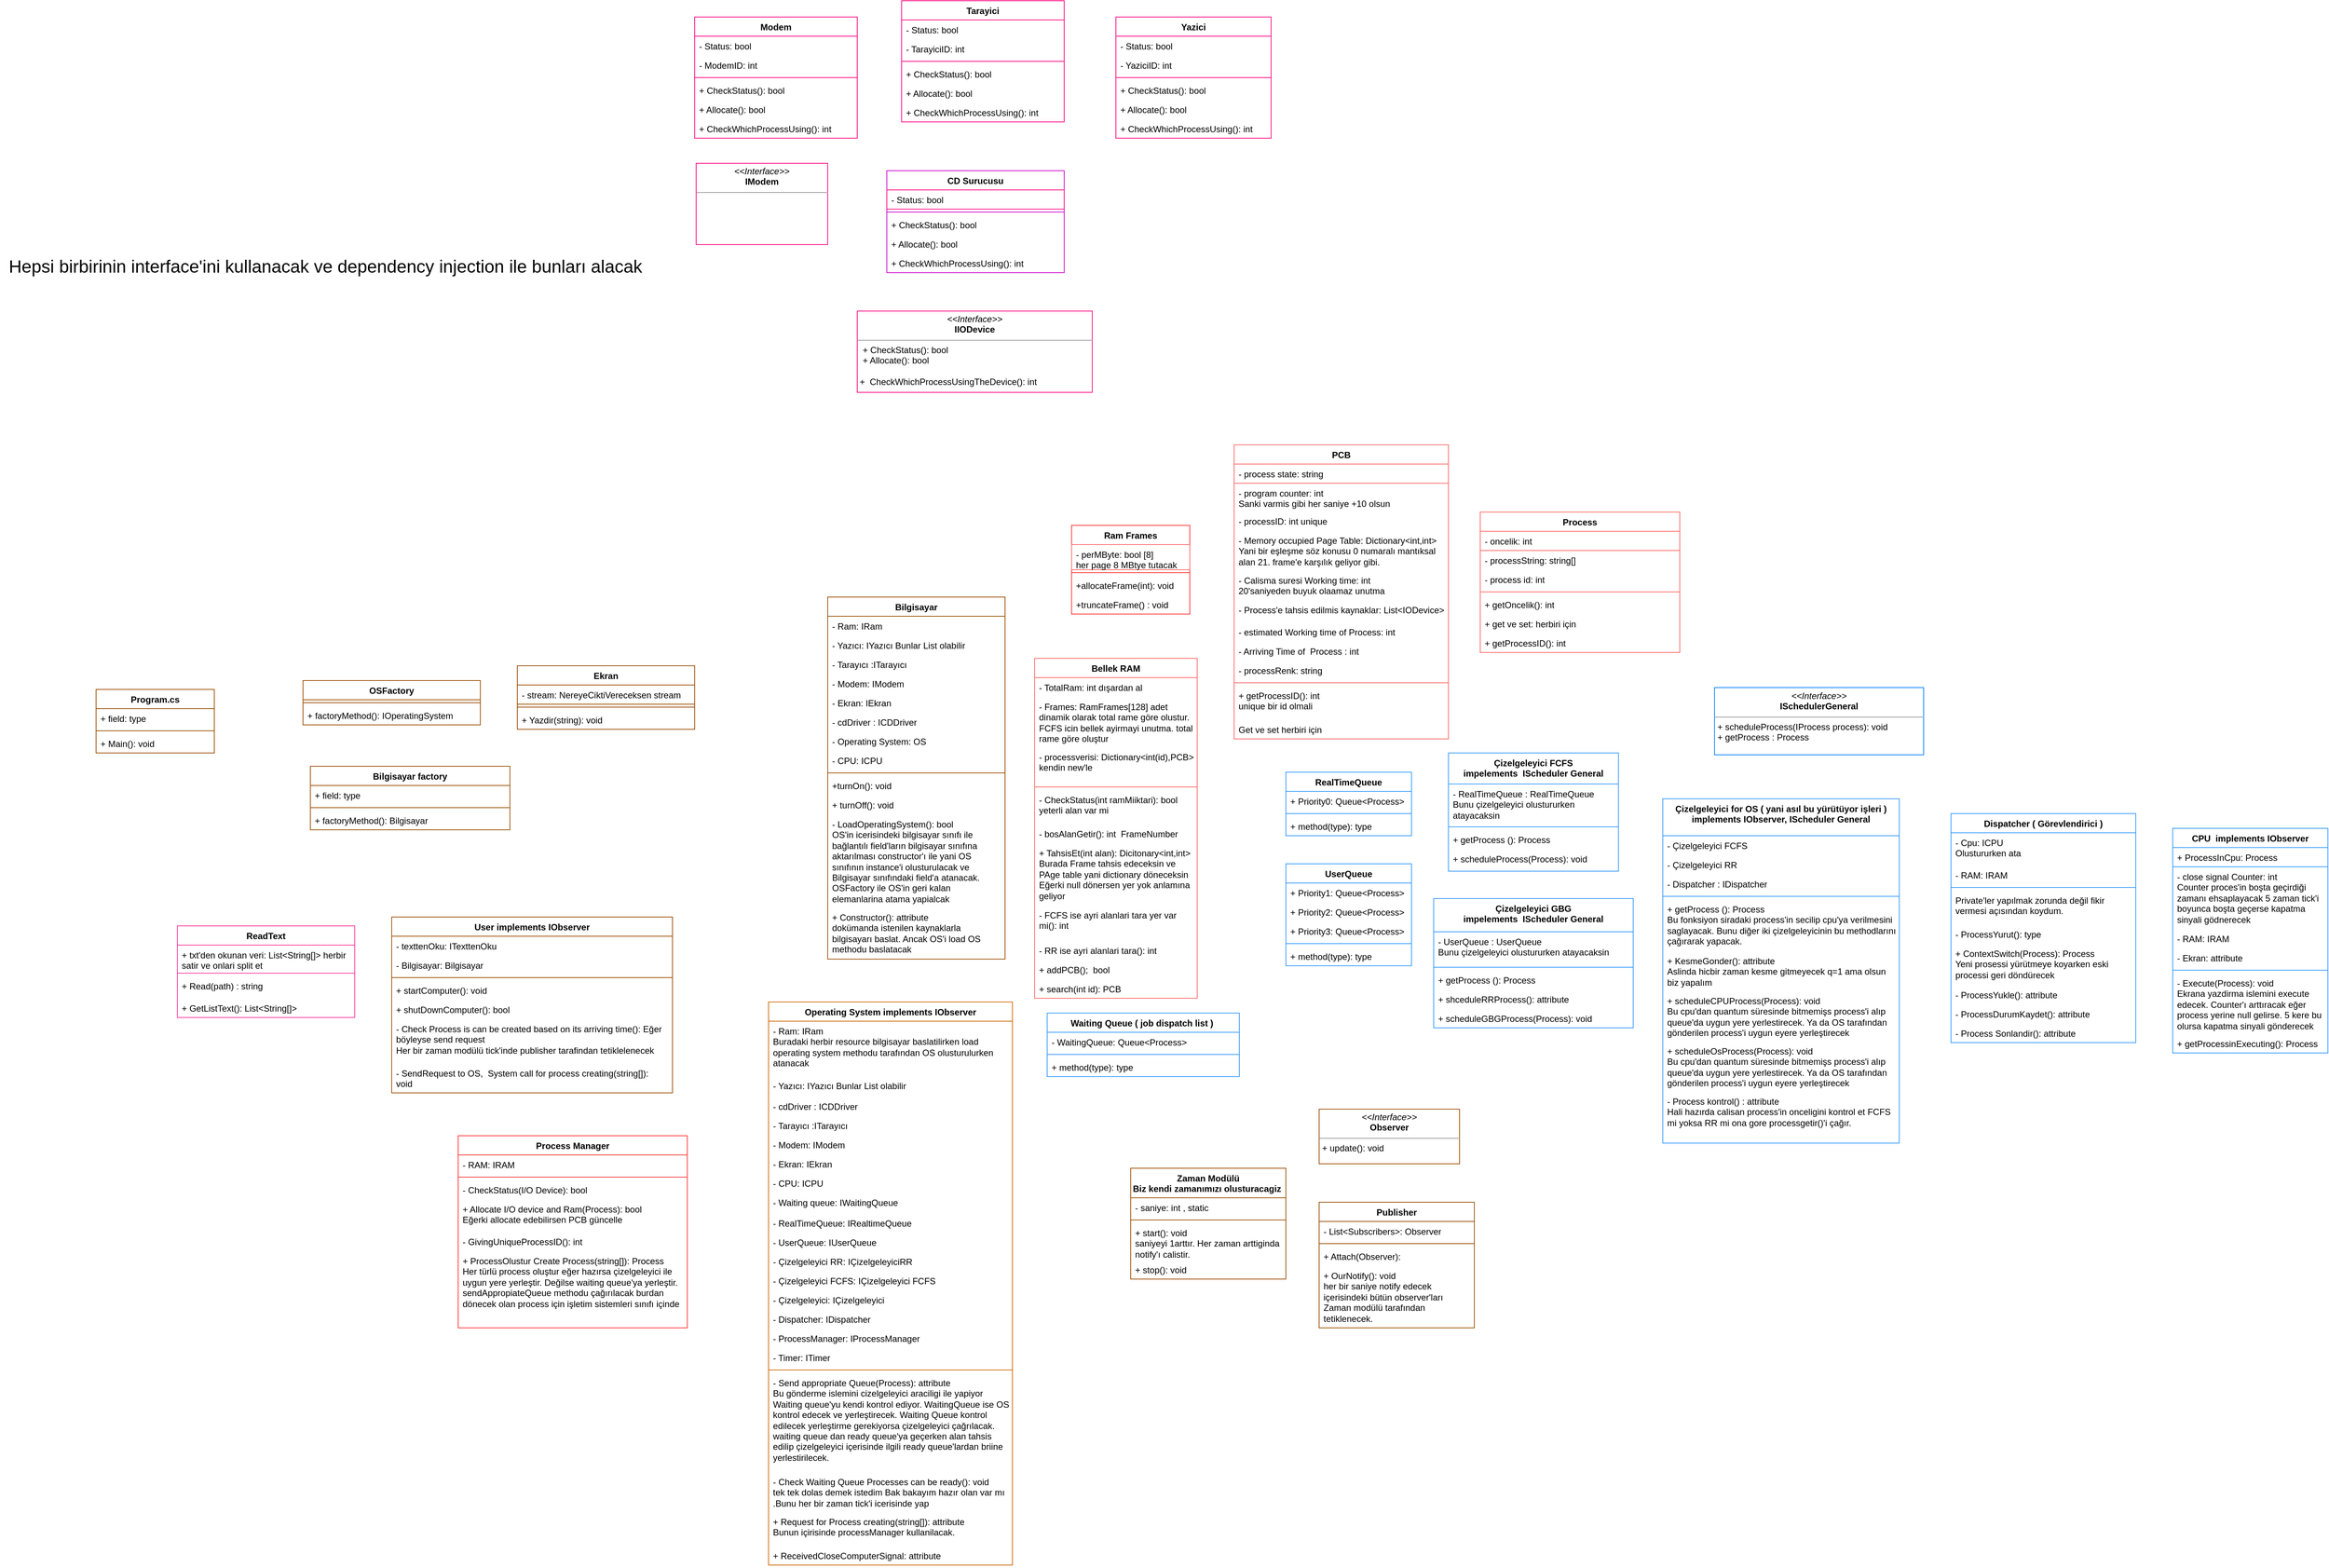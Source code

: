 <mxfile version="22.1.16" type="device">
  <diagram id="C5RBs43oDa-KdzZeNtuy" name="Page-1">
    <mxGraphModel dx="2883" dy="1699" grid="1" gridSize="10" guides="1" tooltips="1" connect="1" arrows="1" fold="1" page="1" pageScale="1" pageWidth="827" pageHeight="1169" math="0" shadow="0">
      <root>
        <mxCell id="WIyWlLk6GJQsqaUBKTNV-0" />
        <mxCell id="WIyWlLk6GJQsqaUBKTNV-1" parent="WIyWlLk6GJQsqaUBKTNV-0" />
        <mxCell id="XPo56Mp7-HnKYEz6nt2U-4" value="Bilgisayar" style="swimlane;fontStyle=1;align=center;verticalAlign=top;childLayout=stackLayout;horizontal=1;startSize=26;horizontalStack=0;resizeParent=1;resizeParentMax=0;resizeLast=0;collapsible=1;marginBottom=0;whiteSpace=wrap;html=1;strokeColor=#994C00;" parent="WIyWlLk6GJQsqaUBKTNV-1" vertex="1">
          <mxGeometry x="-470" y="37" width="240" height="490" as="geometry" />
        </mxCell>
        <mxCell id="XPo56Mp7-HnKYEz6nt2U-5" value="- Ram: IRam" style="text;strokeColor=none;fillColor=none;align=left;verticalAlign=top;spacingLeft=4;spacingRight=4;overflow=hidden;rotatable=0;points=[[0,0.5],[1,0.5]];portConstraint=eastwest;whiteSpace=wrap;html=1;" parent="XPo56Mp7-HnKYEz6nt2U-4" vertex="1">
          <mxGeometry y="26" width="240" height="26" as="geometry" />
        </mxCell>
        <mxCell id="XPo56Mp7-HnKYEz6nt2U-10" value="- Yazıcı: IYazıcı Bunlar List olabilir" style="text;strokeColor=none;fillColor=none;align=left;verticalAlign=top;spacingLeft=4;spacingRight=4;overflow=hidden;rotatable=0;points=[[0,0.5],[1,0.5]];portConstraint=eastwest;whiteSpace=wrap;html=1;" parent="XPo56Mp7-HnKYEz6nt2U-4" vertex="1">
          <mxGeometry y="52" width="240" height="26" as="geometry" />
        </mxCell>
        <mxCell id="XPo56Mp7-HnKYEz6nt2U-11" value="- Tarayıcı&amp;nbsp;:ITarayıcı" style="text;strokeColor=none;fillColor=none;align=left;verticalAlign=top;spacingLeft=4;spacingRight=4;overflow=hidden;rotatable=0;points=[[0,0.5],[1,0.5]];portConstraint=eastwest;whiteSpace=wrap;html=1;" parent="XPo56Mp7-HnKYEz6nt2U-4" vertex="1">
          <mxGeometry y="78" width="240" height="26" as="geometry" />
        </mxCell>
        <mxCell id="XPo56Mp7-HnKYEz6nt2U-12" value="- Modem: IModem" style="text;strokeColor=none;fillColor=none;align=left;verticalAlign=top;spacingLeft=4;spacingRight=4;overflow=hidden;rotatable=0;points=[[0,0.5],[1,0.5]];portConstraint=eastwest;whiteSpace=wrap;html=1;" parent="XPo56Mp7-HnKYEz6nt2U-4" vertex="1">
          <mxGeometry y="104" width="240" height="26" as="geometry" />
        </mxCell>
        <mxCell id="XPo56Mp7-HnKYEz6nt2U-13" value="- Ekran: IEkran" style="text;strokeColor=none;fillColor=none;align=left;verticalAlign=top;spacingLeft=4;spacingRight=4;overflow=hidden;rotatable=0;points=[[0,0.5],[1,0.5]];portConstraint=eastwest;whiteSpace=wrap;html=1;" parent="XPo56Mp7-HnKYEz6nt2U-4" vertex="1">
          <mxGeometry y="130" width="240" height="26" as="geometry" />
        </mxCell>
        <mxCell id="JglUgxFQCHRtceC7MfkQ-8" value="- cdDriver : ICDDriver" style="text;strokeColor=none;fillColor=none;align=left;verticalAlign=top;spacingLeft=4;spacingRight=4;overflow=hidden;rotatable=0;points=[[0,0.5],[1,0.5]];portConstraint=eastwest;whiteSpace=wrap;html=1;" vertex="1" parent="XPo56Mp7-HnKYEz6nt2U-4">
          <mxGeometry y="156" width="240" height="26" as="geometry" />
        </mxCell>
        <mxCell id="ehvPjeEVP9A8o2XFfIN3-17" value="- Operating System: OS" style="text;strokeColor=none;fillColor=none;align=left;verticalAlign=top;spacingLeft=4;spacingRight=4;overflow=hidden;rotatable=0;points=[[0,0.5],[1,0.5]];portConstraint=eastwest;whiteSpace=wrap;html=1;" parent="XPo56Mp7-HnKYEz6nt2U-4" vertex="1">
          <mxGeometry y="182" width="240" height="26" as="geometry" />
        </mxCell>
        <mxCell id="ehvPjeEVP9A8o2XFfIN3-26" value="- CPU: ICPU" style="text;strokeColor=none;fillColor=none;align=left;verticalAlign=top;spacingLeft=4;spacingRight=4;overflow=hidden;rotatable=0;points=[[0,0.5],[1,0.5]];portConstraint=eastwest;whiteSpace=wrap;html=1;" parent="XPo56Mp7-HnKYEz6nt2U-4" vertex="1">
          <mxGeometry y="208" width="240" height="26" as="geometry" />
        </mxCell>
        <mxCell id="XPo56Mp7-HnKYEz6nt2U-6" value="" style="line;strokeWidth=1;fillColor=none;align=left;verticalAlign=middle;spacingTop=-1;spacingLeft=3;spacingRight=3;rotatable=0;labelPosition=right;points=[];portConstraint=eastwest;strokeColor=inherit;" parent="XPo56Mp7-HnKYEz6nt2U-4" vertex="1">
          <mxGeometry y="234" width="240" height="8" as="geometry" />
        </mxCell>
        <mxCell id="XPo56Mp7-HnKYEz6nt2U-7" value="+turnOn&lt;span style=&quot;background-color: initial;&quot;&gt;(): void&lt;/span&gt;" style="text;strokeColor=none;fillColor=none;align=left;verticalAlign=top;spacingLeft=4;spacingRight=4;overflow=hidden;rotatable=0;points=[[0,0.5],[1,0.5]];portConstraint=eastwest;whiteSpace=wrap;html=1;" parent="XPo56Mp7-HnKYEz6nt2U-4" vertex="1">
          <mxGeometry y="242" width="240" height="26" as="geometry" />
        </mxCell>
        <mxCell id="XPo56Mp7-HnKYEz6nt2U-8" value="+ turnOff(): void" style="text;strokeColor=none;fillColor=none;align=left;verticalAlign=top;spacingLeft=4;spacingRight=4;overflow=hidden;rotatable=0;points=[[0,0.5],[1,0.5]];portConstraint=eastwest;whiteSpace=wrap;html=1;" parent="XPo56Mp7-HnKYEz6nt2U-4" vertex="1">
          <mxGeometry y="268" width="240" height="26" as="geometry" />
        </mxCell>
        <mxCell id="XPo56Mp7-HnKYEz6nt2U-103" value="- LoadOperatingSystem(): bool&lt;br&gt;OS&#39;in icerisindeki bilgisayar sınıfı ile bağlantılı field&#39;ların bilgisayar sınıfına aktarılması constructor&#39;ı ile yani OS&amp;nbsp; sınıfının instance&#39;i olusturulacak ve Bilgisayar sınıfındaki field&#39;a atanacak.&lt;br&gt;OSFactory ile OS&#39;in geri kalan elemanlarina atama yapialcak" style="text;strokeColor=none;fillColor=none;align=left;verticalAlign=top;spacingLeft=4;spacingRight=4;overflow=hidden;rotatable=0;points=[[0,0.5],[1,0.5]];portConstraint=eastwest;whiteSpace=wrap;html=1;" parent="XPo56Mp7-HnKYEz6nt2U-4" vertex="1">
          <mxGeometry y="294" width="240" height="126" as="geometry" />
        </mxCell>
        <mxCell id="XPo56Mp7-HnKYEz6nt2U-120" value="+ Constructor(): attribute&lt;br&gt;dokümanda istenilen kaynaklarla bilgisayarı baslat. Ancak OS&#39;i load OS methodu baslatacak" style="text;strokeColor=none;fillColor=none;align=left;verticalAlign=top;spacingLeft=4;spacingRight=4;overflow=hidden;rotatable=0;points=[[0,0.5],[1,0.5]];portConstraint=eastwest;whiteSpace=wrap;html=1;" parent="XPo56Mp7-HnKYEz6nt2U-4" vertex="1">
          <mxGeometry y="420" width="240" height="70" as="geometry" />
        </mxCell>
        <mxCell id="XPo56Mp7-HnKYEz6nt2U-14" value="&lt;p style=&quot;margin:0px;margin-top:4px;text-align:center;&quot;&gt;&lt;i&gt;&amp;lt;&amp;lt;Interface&amp;gt;&amp;gt;&lt;/i&gt;&lt;br&gt;&lt;b&gt;IIODevice&lt;/b&gt;&lt;/p&gt;&lt;hr size=&quot;1&quot;&gt;&lt;p style=&quot;margin:0px;margin-left:4px;&quot;&gt;&amp;nbsp;+ CheckStatus(): bool&lt;br&gt;&lt;/p&gt;&lt;p style=&quot;margin:0px;margin-left:4px;&quot;&gt;&amp;nbsp;+ Allocate(): bool&lt;br&gt;&lt;/p&gt;&lt;p style=&quot;margin:0px;margin-left:4px;&quot;&gt;&lt;br&gt;&lt;/p&gt;&amp;nbsp;+&amp;nbsp; CheckWhichProcessUsingTheDevice(): int" style="verticalAlign=top;align=left;overflow=fill;fontSize=12;fontFamily=Helvetica;html=1;whiteSpace=wrap;strokeColor=#FF0080;" parent="WIyWlLk6GJQsqaUBKTNV-1" vertex="1">
          <mxGeometry x="-430" y="-350" width="318" height="110" as="geometry" />
        </mxCell>
        <mxCell id="XPo56Mp7-HnKYEz6nt2U-18" value="Process" style="swimlane;fontStyle=1;align=center;verticalAlign=top;childLayout=stackLayout;horizontal=1;startSize=26;horizontalStack=0;resizeParent=1;resizeParentMax=0;resizeLast=0;collapsible=1;marginBottom=0;whiteSpace=wrap;html=1;strokeColor=#FF6666;" parent="WIyWlLk6GJQsqaUBKTNV-1" vertex="1">
          <mxGeometry x="413" y="-78" width="270" height="190" as="geometry" />
        </mxCell>
        <mxCell id="XPo56Mp7-HnKYEz6nt2U-19" value="- oncelik: int" style="text;strokeColor=#FF6666;fillColor=none;align=left;verticalAlign=top;spacingLeft=4;spacingRight=4;overflow=hidden;rotatable=0;points=[[0,0.5],[1,0.5]];portConstraint=eastwest;whiteSpace=wrap;html=1;" parent="XPo56Mp7-HnKYEz6nt2U-18" vertex="1">
          <mxGeometry y="26" width="270" height="26" as="geometry" />
        </mxCell>
        <mxCell id="ojoNzWy3ps6btbPR5Wlg-29" value="- processString: string[]" style="text;strokeColor=none;fillColor=none;align=left;verticalAlign=top;spacingLeft=4;spacingRight=4;overflow=hidden;rotatable=0;points=[[0,0.5],[1,0.5]];portConstraint=eastwest;whiteSpace=wrap;html=1;" parent="XPo56Mp7-HnKYEz6nt2U-18" vertex="1">
          <mxGeometry y="52" width="270" height="26" as="geometry" />
        </mxCell>
        <mxCell id="ehvPjeEVP9A8o2XFfIN3-50" value="- process id: int" style="text;strokeColor=none;fillColor=none;align=left;verticalAlign=top;spacingLeft=4;spacingRight=4;overflow=hidden;rotatable=0;points=[[0,0.5],[1,0.5]];portConstraint=eastwest;whiteSpace=wrap;html=1;" parent="XPo56Mp7-HnKYEz6nt2U-18" vertex="1">
          <mxGeometry y="78" width="270" height="26" as="geometry" />
        </mxCell>
        <mxCell id="XPo56Mp7-HnKYEz6nt2U-20" value="" style="line;strokeWidth=1;fillColor=none;align=left;verticalAlign=middle;spacingTop=-1;spacingLeft=3;spacingRight=3;rotatable=0;labelPosition=right;points=[];portConstraint=eastwest;strokeColor=inherit;" parent="XPo56Mp7-HnKYEz6nt2U-18" vertex="1">
          <mxGeometry y="104" width="270" height="8" as="geometry" />
        </mxCell>
        <mxCell id="XPo56Mp7-HnKYEz6nt2U-21" value="+ getOncelik(): int" style="text;strokeColor=none;fillColor=none;align=left;verticalAlign=top;spacingLeft=4;spacingRight=4;overflow=hidden;rotatable=0;points=[[0,0.5],[1,0.5]];portConstraint=eastwest;whiteSpace=wrap;html=1;" parent="XPo56Mp7-HnKYEz6nt2U-18" vertex="1">
          <mxGeometry y="112" width="270" height="26" as="geometry" />
        </mxCell>
        <mxCell id="ojoNzWy3ps6btbPR5Wlg-21" value="+ get ve set: herbiri için" style="text;strokeColor=none;fillColor=none;align=left;verticalAlign=top;spacingLeft=4;spacingRight=4;overflow=hidden;rotatable=0;points=[[0,0.5],[1,0.5]];portConstraint=eastwest;whiteSpace=wrap;html=1;" parent="XPo56Mp7-HnKYEz6nt2U-18" vertex="1">
          <mxGeometry y="138" width="270" height="26" as="geometry" />
        </mxCell>
        <mxCell id="ehvPjeEVP9A8o2XFfIN3-51" value="+ getProcessID(): int" style="text;strokeColor=none;fillColor=none;align=left;verticalAlign=top;spacingLeft=4;spacingRight=4;overflow=hidden;rotatable=0;points=[[0,0.5],[1,0.5]];portConstraint=eastwest;whiteSpace=wrap;html=1;" parent="XPo56Mp7-HnKYEz6nt2U-18" vertex="1">
          <mxGeometry y="164" width="270" height="26" as="geometry" />
        </mxCell>
        <mxCell id="XPo56Mp7-HnKYEz6nt2U-22" value="Dispatcher ( Görevlendirici )" style="swimlane;fontStyle=1;align=center;verticalAlign=top;childLayout=stackLayout;horizontal=1;startSize=26;horizontalStack=0;resizeParent=1;resizeParentMax=0;resizeLast=0;collapsible=1;marginBottom=0;whiteSpace=wrap;html=1;strokeColor=#3399FF;" parent="WIyWlLk6GJQsqaUBKTNV-1" vertex="1">
          <mxGeometry x="1050" y="330" width="250" height="310" as="geometry" />
        </mxCell>
        <mxCell id="XPo56Mp7-HnKYEz6nt2U-23" value="- Cpu: ICPU&amp;nbsp;&lt;br&gt;Olustururken ata" style="text;strokeColor=none;fillColor=none;align=left;verticalAlign=top;spacingLeft=4;spacingRight=4;overflow=hidden;rotatable=0;points=[[0,0.5],[1,0.5]];portConstraint=eastwest;whiteSpace=wrap;html=1;" parent="XPo56Mp7-HnKYEz6nt2U-22" vertex="1">
          <mxGeometry y="26" width="250" height="44" as="geometry" />
        </mxCell>
        <mxCell id="ojoNzWy3ps6btbPR5Wlg-20" value="- RAM: IRAM" style="text;strokeColor=none;fillColor=none;align=left;verticalAlign=top;spacingLeft=4;spacingRight=4;overflow=hidden;rotatable=0;points=[[0,0.5],[1,0.5]];portConstraint=eastwest;whiteSpace=wrap;html=1;" parent="XPo56Mp7-HnKYEz6nt2U-22" vertex="1">
          <mxGeometry y="70" width="250" height="26" as="geometry" />
        </mxCell>
        <mxCell id="XPo56Mp7-HnKYEz6nt2U-24" value="" style="line;strokeWidth=1;fillColor=none;align=left;verticalAlign=middle;spacingTop=-1;spacingLeft=3;spacingRight=3;rotatable=0;labelPosition=right;points=[];portConstraint=eastwest;strokeColor=inherit;" parent="XPo56Mp7-HnKYEz6nt2U-22" vertex="1">
          <mxGeometry y="96" width="250" height="8" as="geometry" />
        </mxCell>
        <mxCell id="JglUgxFQCHRtceC7MfkQ-3" value="Private&#39;ler yapılmak zorunda değil fikir vermesi açısından koydum." style="text;strokeColor=none;fillColor=none;align=left;verticalAlign=top;spacingLeft=4;spacingRight=4;overflow=hidden;rotatable=0;points=[[0,0.5],[1,0.5]];portConstraint=eastwest;whiteSpace=wrap;html=1;" vertex="1" parent="XPo56Mp7-HnKYEz6nt2U-22">
          <mxGeometry y="104" width="250" height="46" as="geometry" />
        </mxCell>
        <mxCell id="XPo56Mp7-HnKYEz6nt2U-25" value="- ProcessYurut(): type" style="text;strokeColor=none;fillColor=none;align=left;verticalAlign=top;spacingLeft=4;spacingRight=4;overflow=hidden;rotatable=0;points=[[0,0.5],[1,0.5]];portConstraint=eastwest;whiteSpace=wrap;html=1;" parent="XPo56Mp7-HnKYEz6nt2U-22" vertex="1">
          <mxGeometry y="150" width="250" height="26" as="geometry" />
        </mxCell>
        <mxCell id="XPo56Mp7-HnKYEz6nt2U-86" value="+ ContextSwitch(Process): Process&lt;br&gt;Yeni prosessi yürütmeye koyarken eski processi geri döndürecek" style="text;strokeColor=none;fillColor=none;align=left;verticalAlign=top;spacingLeft=4;spacingRight=4;overflow=hidden;rotatable=0;points=[[0,0.5],[1,0.5]];portConstraint=eastwest;whiteSpace=wrap;html=1;" parent="XPo56Mp7-HnKYEz6nt2U-22" vertex="1">
          <mxGeometry y="176" width="250" height="56" as="geometry" />
        </mxCell>
        <mxCell id="XPo56Mp7-HnKYEz6nt2U-53" value="- ProcessYukle(): attribute" style="text;strokeColor=none;fillColor=none;align=left;verticalAlign=top;spacingLeft=4;spacingRight=4;overflow=hidden;rotatable=0;points=[[0,0.5],[1,0.5]];portConstraint=eastwest;whiteSpace=wrap;html=1;" parent="XPo56Mp7-HnKYEz6nt2U-22" vertex="1">
          <mxGeometry y="232" width="250" height="26" as="geometry" />
        </mxCell>
        <mxCell id="XPo56Mp7-HnKYEz6nt2U-52" value="- ProcessDurumKaydet(): attribute" style="text;strokeColor=none;fillColor=none;align=left;verticalAlign=top;spacingLeft=4;spacingRight=4;overflow=hidden;rotatable=0;points=[[0,0.5],[1,0.5]];portConstraint=eastwest;whiteSpace=wrap;html=1;" parent="XPo56Mp7-HnKYEz6nt2U-22" vertex="1">
          <mxGeometry y="258" width="250" height="26" as="geometry" />
        </mxCell>
        <mxCell id="XPo56Mp7-HnKYEz6nt2U-117" value="- Process Sonlandir(): attribute" style="text;strokeColor=none;fillColor=none;align=left;verticalAlign=top;spacingLeft=4;spacingRight=4;overflow=hidden;rotatable=0;points=[[0,0.5],[1,0.5]];portConstraint=eastwest;whiteSpace=wrap;html=1;" parent="XPo56Mp7-HnKYEz6nt2U-22" vertex="1">
          <mxGeometry y="284" width="250" height="26" as="geometry" />
        </mxCell>
        <mxCell id="XPo56Mp7-HnKYEz6nt2U-30" value="Çizelgeleyici FCFS&lt;br&gt;impelements&amp;nbsp;&amp;nbsp;IScheduler General" style="swimlane;fontStyle=1;align=center;verticalAlign=top;childLayout=stackLayout;horizontal=1;startSize=42;horizontalStack=0;resizeParent=1;resizeParentMax=0;resizeLast=0;collapsible=1;marginBottom=0;whiteSpace=wrap;html=1;strokeColor=#3399FF;" parent="WIyWlLk6GJQsqaUBKTNV-1" vertex="1">
          <mxGeometry x="370" y="248" width="230" height="160" as="geometry" />
        </mxCell>
        <mxCell id="XPo56Mp7-HnKYEz6nt2U-31" value="- RealTimeQueue : RealTimeQueue&amp;nbsp;&lt;br&gt;Bunu çizelgeleyici olustururken atayacaksin" style="text;strokeColor=none;fillColor=none;align=left;verticalAlign=top;spacingLeft=4;spacingRight=4;overflow=hidden;rotatable=0;points=[[0,0.5],[1,0.5]];portConstraint=eastwest;whiteSpace=wrap;html=1;" parent="XPo56Mp7-HnKYEz6nt2U-30" vertex="1">
          <mxGeometry y="42" width="230" height="54" as="geometry" />
        </mxCell>
        <mxCell id="XPo56Mp7-HnKYEz6nt2U-32" value="" style="line;strokeWidth=1;fillColor=none;align=left;verticalAlign=middle;spacingTop=-1;spacingLeft=3;spacingRight=3;rotatable=0;labelPosition=right;points=[];portConstraint=eastwest;strokeColor=inherit;" parent="XPo56Mp7-HnKYEz6nt2U-30" vertex="1">
          <mxGeometry y="96" width="230" height="8" as="geometry" />
        </mxCell>
        <mxCell id="XPo56Mp7-HnKYEz6nt2U-33" value="+ getProcess&amp;nbsp;(): Process" style="text;strokeColor=none;fillColor=none;align=left;verticalAlign=top;spacingLeft=4;spacingRight=4;overflow=hidden;rotatable=0;points=[[0,0.5],[1,0.5]];portConstraint=eastwest;whiteSpace=wrap;html=1;" parent="XPo56Mp7-HnKYEz6nt2U-30" vertex="1">
          <mxGeometry y="104" width="230" height="26" as="geometry" />
        </mxCell>
        <mxCell id="XPo56Mp7-HnKYEz6nt2U-88" value="+&amp;nbsp;scheduleProcess&lt;span style=&quot;background-color: initial;&quot;&gt;(Process): void&lt;/span&gt;" style="text;strokeColor=none;fillColor=none;align=left;verticalAlign=top;spacingLeft=4;spacingRight=4;overflow=hidden;rotatable=0;points=[[0,0.5],[1,0.5]];portConstraint=eastwest;whiteSpace=wrap;html=1;" parent="XPo56Mp7-HnKYEz6nt2U-30" vertex="1">
          <mxGeometry y="130" width="230" height="30" as="geometry" />
        </mxCell>
        <mxCell id="XPo56Mp7-HnKYEz6nt2U-34" value="UserQueue" style="swimlane;fontStyle=1;align=center;verticalAlign=top;childLayout=stackLayout;horizontal=1;startSize=26;horizontalStack=0;resizeParent=1;resizeParentMax=0;resizeLast=0;collapsible=1;marginBottom=0;whiteSpace=wrap;html=1;strokeColor=#3399FF;" parent="WIyWlLk6GJQsqaUBKTNV-1" vertex="1">
          <mxGeometry x="150" y="398" width="170" height="138" as="geometry" />
        </mxCell>
        <mxCell id="XPo56Mp7-HnKYEz6nt2U-35" value="+ Priority1: Queue&amp;lt;Process&amp;gt;" style="text;strokeColor=none;fillColor=none;align=left;verticalAlign=top;spacingLeft=4;spacingRight=4;overflow=hidden;rotatable=0;points=[[0,0.5],[1,0.5]];portConstraint=eastwest;whiteSpace=wrap;html=1;" parent="XPo56Mp7-HnKYEz6nt2U-34" vertex="1">
          <mxGeometry y="26" width="170" height="26" as="geometry" />
        </mxCell>
        <mxCell id="XPo56Mp7-HnKYEz6nt2U-38" value="+ Priority2: Queue&amp;lt;Process&amp;gt;" style="text;strokeColor=none;fillColor=none;align=left;verticalAlign=top;spacingLeft=4;spacingRight=4;overflow=hidden;rotatable=0;points=[[0,0.5],[1,0.5]];portConstraint=eastwest;whiteSpace=wrap;html=1;" parent="XPo56Mp7-HnKYEz6nt2U-34" vertex="1">
          <mxGeometry y="52" width="170" height="26" as="geometry" />
        </mxCell>
        <mxCell id="XPo56Mp7-HnKYEz6nt2U-39" value="+ Priority3: Queue&amp;lt;Process&amp;gt;" style="text;strokeColor=none;fillColor=none;align=left;verticalAlign=top;spacingLeft=4;spacingRight=4;overflow=hidden;rotatable=0;points=[[0,0.5],[1,0.5]];portConstraint=eastwest;whiteSpace=wrap;html=1;" parent="XPo56Mp7-HnKYEz6nt2U-34" vertex="1">
          <mxGeometry y="78" width="170" height="26" as="geometry" />
        </mxCell>
        <mxCell id="XPo56Mp7-HnKYEz6nt2U-36" value="" style="line;strokeWidth=1;fillColor=none;align=left;verticalAlign=middle;spacingTop=-1;spacingLeft=3;spacingRight=3;rotatable=0;labelPosition=right;points=[];portConstraint=eastwest;strokeColor=inherit;" parent="XPo56Mp7-HnKYEz6nt2U-34" vertex="1">
          <mxGeometry y="104" width="170" height="8" as="geometry" />
        </mxCell>
        <mxCell id="XPo56Mp7-HnKYEz6nt2U-37" value="+ method(type): type" style="text;strokeColor=none;fillColor=none;align=left;verticalAlign=top;spacingLeft=4;spacingRight=4;overflow=hidden;rotatable=0;points=[[0,0.5],[1,0.5]];portConstraint=eastwest;whiteSpace=wrap;html=1;" parent="XPo56Mp7-HnKYEz6nt2U-34" vertex="1">
          <mxGeometry y="112" width="170" height="26" as="geometry" />
        </mxCell>
        <mxCell id="XPo56Mp7-HnKYEz6nt2U-40" value="Ekran" style="swimlane;fontStyle=1;align=center;verticalAlign=top;childLayout=stackLayout;horizontal=1;startSize=26;horizontalStack=0;resizeParent=1;resizeParentMax=0;resizeLast=0;collapsible=1;marginBottom=0;whiteSpace=wrap;html=1;strokeColor=#994C00;" parent="WIyWlLk6GJQsqaUBKTNV-1" vertex="1">
          <mxGeometry x="-890" y="130" width="240" height="86" as="geometry" />
        </mxCell>
        <mxCell id="XPo56Mp7-HnKYEz6nt2U-41" value="- stream: NereyeCiktiVereceksen stream&amp;nbsp;" style="text;strokeColor=#994C00;fillColor=none;align=left;verticalAlign=top;spacingLeft=4;spacingRight=4;overflow=hidden;rotatable=0;points=[[0,0.5],[1,0.5]];portConstraint=eastwest;whiteSpace=wrap;html=1;" parent="XPo56Mp7-HnKYEz6nt2U-40" vertex="1">
          <mxGeometry y="26" width="240" height="26" as="geometry" />
        </mxCell>
        <mxCell id="XPo56Mp7-HnKYEz6nt2U-42" value="" style="line;strokeWidth=1;fillColor=none;align=left;verticalAlign=middle;spacingTop=-1;spacingLeft=3;spacingRight=3;rotatable=0;labelPosition=right;points=[];portConstraint=eastwest;strokeColor=inherit;" parent="XPo56Mp7-HnKYEz6nt2U-40" vertex="1">
          <mxGeometry y="52" width="240" height="8" as="geometry" />
        </mxCell>
        <mxCell id="XPo56Mp7-HnKYEz6nt2U-43" value="+ Yazdir(string): void" style="text;strokeColor=none;fillColor=none;align=left;verticalAlign=top;spacingLeft=4;spacingRight=4;overflow=hidden;rotatable=0;points=[[0,0.5],[1,0.5]];portConstraint=eastwest;whiteSpace=wrap;html=1;" parent="XPo56Mp7-HnKYEz6nt2U-40" vertex="1">
          <mxGeometry y="60" width="240" height="26" as="geometry" />
        </mxCell>
        <mxCell id="XPo56Mp7-HnKYEz6nt2U-44" value="RealTimeQueue" style="swimlane;fontStyle=1;align=center;verticalAlign=top;childLayout=stackLayout;horizontal=1;startSize=26;horizontalStack=0;resizeParent=1;resizeParentMax=0;resizeLast=0;collapsible=1;marginBottom=0;whiteSpace=wrap;html=1;strokeColor=#3399FF;" parent="WIyWlLk6GJQsqaUBKTNV-1" vertex="1">
          <mxGeometry x="150" y="274" width="170" height="86" as="geometry" />
        </mxCell>
        <mxCell id="XPo56Mp7-HnKYEz6nt2U-45" value="+ Priority0: Queue&amp;lt;Process&amp;gt;" style="text;strokeColor=none;fillColor=none;align=left;verticalAlign=top;spacingLeft=4;spacingRight=4;overflow=hidden;rotatable=0;points=[[0,0.5],[1,0.5]];portConstraint=eastwest;whiteSpace=wrap;html=1;" parent="XPo56Mp7-HnKYEz6nt2U-44" vertex="1">
          <mxGeometry y="26" width="170" height="26" as="geometry" />
        </mxCell>
        <mxCell id="XPo56Mp7-HnKYEz6nt2U-46" value="" style="line;strokeWidth=1;fillColor=none;align=left;verticalAlign=middle;spacingTop=-1;spacingLeft=3;spacingRight=3;rotatable=0;labelPosition=right;points=[];portConstraint=eastwest;strokeColor=inherit;" parent="XPo56Mp7-HnKYEz6nt2U-44" vertex="1">
          <mxGeometry y="52" width="170" height="8" as="geometry" />
        </mxCell>
        <mxCell id="XPo56Mp7-HnKYEz6nt2U-47" value="+ method(type): type" style="text;strokeColor=none;fillColor=none;align=left;verticalAlign=top;spacingLeft=4;spacingRight=4;overflow=hidden;rotatable=0;points=[[0,0.5],[1,0.5]];portConstraint=eastwest;whiteSpace=wrap;html=1;" parent="XPo56Mp7-HnKYEz6nt2U-44" vertex="1">
          <mxGeometry y="60" width="170" height="26" as="geometry" />
        </mxCell>
        <mxCell id="XPo56Mp7-HnKYEz6nt2U-48" value="Waiting Queue ( job dispatch list )&amp;nbsp;" style="swimlane;fontStyle=1;align=center;verticalAlign=top;childLayout=stackLayout;horizontal=1;startSize=26;horizontalStack=0;resizeParent=1;resizeParentMax=0;resizeLast=0;collapsible=1;marginBottom=0;whiteSpace=wrap;html=1;strokeColor=#3399FF;" parent="WIyWlLk6GJQsqaUBKTNV-1" vertex="1">
          <mxGeometry x="-173" y="600" width="260" height="86" as="geometry" />
        </mxCell>
        <mxCell id="XPo56Mp7-HnKYEz6nt2U-49" value="- WaitingQueue: Queue&amp;lt;Process&amp;gt;" style="text;strokeColor=none;fillColor=none;align=left;verticalAlign=top;spacingLeft=4;spacingRight=4;overflow=hidden;rotatable=0;points=[[0,0.5],[1,0.5]];portConstraint=eastwest;whiteSpace=wrap;html=1;" parent="XPo56Mp7-HnKYEz6nt2U-48" vertex="1">
          <mxGeometry y="26" width="260" height="26" as="geometry" />
        </mxCell>
        <mxCell id="XPo56Mp7-HnKYEz6nt2U-50" value="" style="line;strokeWidth=1;fillColor=none;align=left;verticalAlign=middle;spacingTop=-1;spacingLeft=3;spacingRight=3;rotatable=0;labelPosition=right;points=[];portConstraint=eastwest;strokeColor=inherit;" parent="XPo56Mp7-HnKYEz6nt2U-48" vertex="1">
          <mxGeometry y="52" width="260" height="8" as="geometry" />
        </mxCell>
        <mxCell id="XPo56Mp7-HnKYEz6nt2U-51" value="+ method(type): type" style="text;strokeColor=none;fillColor=none;align=left;verticalAlign=top;spacingLeft=4;spacingRight=4;overflow=hidden;rotatable=0;points=[[0,0.5],[1,0.5]];portConstraint=eastwest;whiteSpace=wrap;html=1;" parent="XPo56Mp7-HnKYEz6nt2U-48" vertex="1">
          <mxGeometry y="60" width="260" height="26" as="geometry" />
        </mxCell>
        <mxCell id="XPo56Mp7-HnKYEz6nt2U-58" value="Tarayici" style="swimlane;fontStyle=1;align=center;verticalAlign=top;childLayout=stackLayout;horizontal=1;startSize=26;horizontalStack=0;resizeParent=1;resizeParentMax=0;resizeLast=0;collapsible=1;marginBottom=0;whiteSpace=wrap;html=1;strokeColor=#FF0080;" parent="WIyWlLk6GJQsqaUBKTNV-1" vertex="1">
          <mxGeometry x="-370" y="-770" width="220" height="164" as="geometry" />
        </mxCell>
        <mxCell id="XPo56Mp7-HnKYEz6nt2U-59" value="- Status: bool" style="text;strokeColor=none;fillColor=none;align=left;verticalAlign=top;spacingLeft=4;spacingRight=4;overflow=hidden;rotatable=0;points=[[0,0.5],[1,0.5]];portConstraint=eastwest;whiteSpace=wrap;html=1;" parent="XPo56Mp7-HnKYEz6nt2U-58" vertex="1">
          <mxGeometry y="26" width="220" height="26" as="geometry" />
        </mxCell>
        <mxCell id="ehvPjeEVP9A8o2XFfIN3-96" value="- TarayiciID: int" style="text;strokeColor=none;fillColor=none;align=left;verticalAlign=top;spacingLeft=4;spacingRight=4;overflow=hidden;rotatable=0;points=[[0,0.5],[1,0.5]];portConstraint=eastwest;whiteSpace=wrap;html=1;" parent="XPo56Mp7-HnKYEz6nt2U-58" vertex="1">
          <mxGeometry y="52" width="220" height="26" as="geometry" />
        </mxCell>
        <mxCell id="XPo56Mp7-HnKYEz6nt2U-60" value="" style="line;strokeWidth=1;fillColor=none;align=left;verticalAlign=middle;spacingTop=-1;spacingLeft=3;spacingRight=3;rotatable=0;labelPosition=right;points=[];portConstraint=eastwest;strokeColor=inherit;" parent="XPo56Mp7-HnKYEz6nt2U-58" vertex="1">
          <mxGeometry y="78" width="220" height="8" as="geometry" />
        </mxCell>
        <mxCell id="XPo56Mp7-HnKYEz6nt2U-61" value="+ CheckStatus(): bool" style="text;strokeColor=none;fillColor=none;align=left;verticalAlign=top;spacingLeft=4;spacingRight=4;overflow=hidden;rotatable=0;points=[[0,0.5],[1,0.5]];portConstraint=eastwest;whiteSpace=wrap;html=1;" parent="XPo56Mp7-HnKYEz6nt2U-58" vertex="1">
          <mxGeometry y="86" width="220" height="26" as="geometry" />
        </mxCell>
        <mxCell id="ehvPjeEVP9A8o2XFfIN3-92" value="+ Allocate(): bool" style="text;strokeColor=none;fillColor=none;align=left;verticalAlign=top;spacingLeft=4;spacingRight=4;overflow=hidden;rotatable=0;points=[[0,0.5],[1,0.5]];portConstraint=eastwest;whiteSpace=wrap;html=1;" parent="XPo56Mp7-HnKYEz6nt2U-58" vertex="1">
          <mxGeometry y="112" width="220" height="26" as="geometry" />
        </mxCell>
        <mxCell id="ehvPjeEVP9A8o2XFfIN3-75" value="+ CheckWhichProcessUsing(): int" style="text;strokeColor=none;fillColor=none;align=left;verticalAlign=top;spacingLeft=4;spacingRight=4;overflow=hidden;rotatable=0;points=[[0,0.5],[1,0.5]];portConstraint=eastwest;whiteSpace=wrap;html=1;" parent="XPo56Mp7-HnKYEz6nt2U-58" vertex="1">
          <mxGeometry y="138" width="220" height="26" as="geometry" />
        </mxCell>
        <mxCell id="XPo56Mp7-HnKYEz6nt2U-62" value="Yazici" style="swimlane;fontStyle=1;align=center;verticalAlign=top;childLayout=stackLayout;horizontal=1;startSize=26;horizontalStack=0;resizeParent=1;resizeParentMax=0;resizeLast=0;collapsible=1;marginBottom=0;whiteSpace=wrap;html=1;strokeColor=#FF0080;" parent="WIyWlLk6GJQsqaUBKTNV-1" vertex="1">
          <mxGeometry x="-80" y="-748" width="210" height="164" as="geometry" />
        </mxCell>
        <mxCell id="XPo56Mp7-HnKYEz6nt2U-63" value="- Status: bool" style="text;strokeColor=none;fillColor=none;align=left;verticalAlign=top;spacingLeft=4;spacingRight=4;overflow=hidden;rotatable=0;points=[[0,0.5],[1,0.5]];portConstraint=eastwest;whiteSpace=wrap;html=1;" parent="XPo56Mp7-HnKYEz6nt2U-62" vertex="1">
          <mxGeometry y="26" width="210" height="26" as="geometry" />
        </mxCell>
        <mxCell id="ehvPjeEVP9A8o2XFfIN3-97" value="- YaziciID: int" style="text;strokeColor=none;fillColor=none;align=left;verticalAlign=top;spacingLeft=4;spacingRight=4;overflow=hidden;rotatable=0;points=[[0,0.5],[1,0.5]];portConstraint=eastwest;whiteSpace=wrap;html=1;" parent="XPo56Mp7-HnKYEz6nt2U-62" vertex="1">
          <mxGeometry y="52" width="210" height="26" as="geometry" />
        </mxCell>
        <mxCell id="XPo56Mp7-HnKYEz6nt2U-64" value="" style="line;strokeWidth=1;fillColor=none;align=left;verticalAlign=middle;spacingTop=-1;spacingLeft=3;spacingRight=3;rotatable=0;labelPosition=right;points=[];portConstraint=eastwest;strokeColor=inherit;" parent="XPo56Mp7-HnKYEz6nt2U-62" vertex="1">
          <mxGeometry y="78" width="210" height="8" as="geometry" />
        </mxCell>
        <mxCell id="XPo56Mp7-HnKYEz6nt2U-65" value="+ CheckStatus(): bool" style="text;strokeColor=none;fillColor=none;align=left;verticalAlign=top;spacingLeft=4;spacingRight=4;overflow=hidden;rotatable=0;points=[[0,0.5],[1,0.5]];portConstraint=eastwest;whiteSpace=wrap;html=1;" parent="XPo56Mp7-HnKYEz6nt2U-62" vertex="1">
          <mxGeometry y="86" width="210" height="26" as="geometry" />
        </mxCell>
        <mxCell id="ehvPjeEVP9A8o2XFfIN3-93" value="+ Allocate(): bool" style="text;strokeColor=none;fillColor=none;align=left;verticalAlign=top;spacingLeft=4;spacingRight=4;overflow=hidden;rotatable=0;points=[[0,0.5],[1,0.5]];portConstraint=eastwest;whiteSpace=wrap;html=1;" parent="XPo56Mp7-HnKYEz6nt2U-62" vertex="1">
          <mxGeometry y="112" width="210" height="26" as="geometry" />
        </mxCell>
        <mxCell id="ehvPjeEVP9A8o2XFfIN3-76" value="+ CheckWhichProcessUsing(): int" style="text;strokeColor=none;fillColor=none;align=left;verticalAlign=top;spacingLeft=4;spacingRight=4;overflow=hidden;rotatable=0;points=[[0,0.5],[1,0.5]];portConstraint=eastwest;whiteSpace=wrap;html=1;" parent="XPo56Mp7-HnKYEz6nt2U-62" vertex="1">
          <mxGeometry y="138" width="210" height="26" as="geometry" />
        </mxCell>
        <mxCell id="XPo56Mp7-HnKYEz6nt2U-66" value="Modem" style="swimlane;fontStyle=1;align=center;verticalAlign=top;childLayout=stackLayout;horizontal=1;startSize=26;horizontalStack=0;resizeParent=1;resizeParentMax=0;resizeLast=0;collapsible=1;marginBottom=0;whiteSpace=wrap;html=1;strokeColor=#FF0080;" parent="WIyWlLk6GJQsqaUBKTNV-1" vertex="1">
          <mxGeometry x="-650" y="-748" width="220" height="164" as="geometry" />
        </mxCell>
        <mxCell id="XPo56Mp7-HnKYEz6nt2U-67" value="- Status: bool" style="text;strokeColor=none;fillColor=none;align=left;verticalAlign=top;spacingLeft=4;spacingRight=4;overflow=hidden;rotatable=0;points=[[0,0.5],[1,0.5]];portConstraint=eastwest;whiteSpace=wrap;html=1;" parent="XPo56Mp7-HnKYEz6nt2U-66" vertex="1">
          <mxGeometry y="26" width="220" height="26" as="geometry" />
        </mxCell>
        <mxCell id="ehvPjeEVP9A8o2XFfIN3-95" value="- ModemID: int" style="text;strokeColor=none;fillColor=none;align=left;verticalAlign=top;spacingLeft=4;spacingRight=4;overflow=hidden;rotatable=0;points=[[0,0.5],[1,0.5]];portConstraint=eastwest;whiteSpace=wrap;html=1;" parent="XPo56Mp7-HnKYEz6nt2U-66" vertex="1">
          <mxGeometry y="52" width="220" height="26" as="geometry" />
        </mxCell>
        <mxCell id="XPo56Mp7-HnKYEz6nt2U-68" value="" style="line;strokeWidth=1;fillColor=none;align=left;verticalAlign=middle;spacingTop=-1;spacingLeft=3;spacingRight=3;rotatable=0;labelPosition=right;points=[];portConstraint=eastwest;strokeColor=inherit;" parent="XPo56Mp7-HnKYEz6nt2U-66" vertex="1">
          <mxGeometry y="78" width="220" height="8" as="geometry" />
        </mxCell>
        <mxCell id="XPo56Mp7-HnKYEz6nt2U-69" value="+ CheckStatus(): bool" style="text;strokeColor=none;fillColor=none;align=left;verticalAlign=top;spacingLeft=4;spacingRight=4;overflow=hidden;rotatable=0;points=[[0,0.5],[1,0.5]];portConstraint=eastwest;whiteSpace=wrap;html=1;" parent="XPo56Mp7-HnKYEz6nt2U-66" vertex="1">
          <mxGeometry y="86" width="220" height="26" as="geometry" />
        </mxCell>
        <mxCell id="ehvPjeEVP9A8o2XFfIN3-91" value="+ Allocate(): bool" style="text;strokeColor=none;fillColor=none;align=left;verticalAlign=top;spacingLeft=4;spacingRight=4;overflow=hidden;rotatable=0;points=[[0,0.5],[1,0.5]];portConstraint=eastwest;whiteSpace=wrap;html=1;" parent="XPo56Mp7-HnKYEz6nt2U-66" vertex="1">
          <mxGeometry y="112" width="220" height="26" as="geometry" />
        </mxCell>
        <mxCell id="ehvPjeEVP9A8o2XFfIN3-74" value="+ CheckWhichProcessUsing(): int" style="text;strokeColor=none;fillColor=none;align=left;verticalAlign=top;spacingLeft=4;spacingRight=4;overflow=hidden;rotatable=0;points=[[0,0.5],[1,0.5]];portConstraint=eastwest;whiteSpace=wrap;html=1;" parent="XPo56Mp7-HnKYEz6nt2U-66" vertex="1">
          <mxGeometry y="138" width="220" height="26" as="geometry" />
        </mxCell>
        <mxCell id="XPo56Mp7-HnKYEz6nt2U-70" value="CD Surucusu" style="swimlane;fontStyle=1;align=center;verticalAlign=top;childLayout=stackLayout;horizontal=1;startSize=26;horizontalStack=0;resizeParent=1;resizeParentMax=0;resizeLast=0;collapsible=1;marginBottom=0;whiteSpace=wrap;html=1;strokeColor=#CC00CC;" parent="WIyWlLk6GJQsqaUBKTNV-1" vertex="1">
          <mxGeometry x="-390" y="-540" width="240" height="138" as="geometry" />
        </mxCell>
        <mxCell id="XPo56Mp7-HnKYEz6nt2U-71" value="- Status: bool" style="text;strokeColor=#FF0080;fillColor=none;align=left;verticalAlign=top;spacingLeft=4;spacingRight=4;overflow=hidden;rotatable=0;points=[[0,0.5],[1,0.5]];portConstraint=eastwest;whiteSpace=wrap;html=1;" parent="XPo56Mp7-HnKYEz6nt2U-70" vertex="1">
          <mxGeometry y="26" width="240" height="26" as="geometry" />
        </mxCell>
        <mxCell id="XPo56Mp7-HnKYEz6nt2U-72" value="" style="line;strokeWidth=1;fillColor=none;align=left;verticalAlign=middle;spacingTop=-1;spacingLeft=3;spacingRight=3;rotatable=0;labelPosition=right;points=[];portConstraint=eastwest;strokeColor=inherit;" parent="XPo56Mp7-HnKYEz6nt2U-70" vertex="1">
          <mxGeometry y="52" width="240" height="8" as="geometry" />
        </mxCell>
        <mxCell id="XPo56Mp7-HnKYEz6nt2U-73" value="+ CheckStatus(): bool" style="text;strokeColor=none;fillColor=none;align=left;verticalAlign=top;spacingLeft=4;spacingRight=4;overflow=hidden;rotatable=0;points=[[0,0.5],[1,0.5]];portConstraint=eastwest;whiteSpace=wrap;html=1;" parent="XPo56Mp7-HnKYEz6nt2U-70" vertex="1">
          <mxGeometry y="60" width="240" height="26" as="geometry" />
        </mxCell>
        <mxCell id="ehvPjeEVP9A8o2XFfIN3-94" value="+ Allocate(): bool" style="text;strokeColor=none;fillColor=none;align=left;verticalAlign=top;spacingLeft=4;spacingRight=4;overflow=hidden;rotatable=0;points=[[0,0.5],[1,0.5]];portConstraint=eastwest;whiteSpace=wrap;html=1;" parent="XPo56Mp7-HnKYEz6nt2U-70" vertex="1">
          <mxGeometry y="86" width="240" height="26" as="geometry" />
        </mxCell>
        <mxCell id="XPo56Mp7-HnKYEz6nt2U-129" value="+ CheckWhichProcessUsing(): int" style="text;strokeColor=none;fillColor=none;align=left;verticalAlign=top;spacingLeft=4;spacingRight=4;overflow=hidden;rotatable=0;points=[[0,0.5],[1,0.5]];portConstraint=eastwest;whiteSpace=wrap;html=1;" parent="XPo56Mp7-HnKYEz6nt2U-70" vertex="1">
          <mxGeometry y="112" width="240" height="26" as="geometry" />
        </mxCell>
        <mxCell id="XPo56Mp7-HnKYEz6nt2U-74" value="Bellek RAM" style="swimlane;fontStyle=1;align=center;verticalAlign=top;childLayout=stackLayout;horizontal=1;startSize=26;horizontalStack=0;resizeParent=1;resizeParentMax=0;resizeLast=0;collapsible=1;marginBottom=0;whiteSpace=wrap;html=1;strokeColor=#FF6666;" parent="WIyWlLk6GJQsqaUBKTNV-1" vertex="1">
          <mxGeometry x="-190" y="120" width="220" height="460" as="geometry" />
        </mxCell>
        <mxCell id="XPo56Mp7-HnKYEz6nt2U-75" value="- TotalRam: int dışardan al" style="text;strokeColor=none;fillColor=none;align=left;verticalAlign=top;spacingLeft=4;spacingRight=4;overflow=hidden;rotatable=0;points=[[0,0.5],[1,0.5]];portConstraint=eastwest;whiteSpace=wrap;html=1;" parent="XPo56Mp7-HnKYEz6nt2U-74" vertex="1">
          <mxGeometry y="26" width="220" height="26" as="geometry" />
        </mxCell>
        <mxCell id="ehvPjeEVP9A8o2XFfIN3-46" value="- Frames: RamFrames[128] adet&lt;br&gt;dinamik olarak total rame göre olustur.&lt;br&gt;FCFS icin bellek ayirmayi unutma. total rame göre oluştur" style="text;strokeColor=none;fillColor=none;align=left;verticalAlign=top;spacingLeft=4;spacingRight=4;overflow=hidden;rotatable=0;points=[[0,0.5],[1,0.5]];portConstraint=eastwest;whiteSpace=wrap;html=1;" parent="XPo56Mp7-HnKYEz6nt2U-74" vertex="1">
          <mxGeometry y="52" width="220" height="68" as="geometry" />
        </mxCell>
        <mxCell id="XPo56Mp7-HnKYEz6nt2U-104" value="- processverisi: Dictionary&amp;lt;int(id),PCB&amp;gt;&lt;br&gt;kendin new&#39;le" style="text;strokeColor=none;fillColor=none;align=left;verticalAlign=top;spacingLeft=4;spacingRight=4;overflow=hidden;rotatable=0;points=[[0,0.5],[1,0.5]];portConstraint=eastwest;whiteSpace=wrap;html=1;" parent="XPo56Mp7-HnKYEz6nt2U-74" vertex="1">
          <mxGeometry y="120" width="220" height="50" as="geometry" />
        </mxCell>
        <mxCell id="XPo56Mp7-HnKYEz6nt2U-76" value="" style="line;strokeWidth=1;fillColor=none;align=left;verticalAlign=middle;spacingTop=-1;spacingLeft=3;spacingRight=3;rotatable=0;labelPosition=right;points=[];portConstraint=eastwest;strokeColor=inherit;" parent="XPo56Mp7-HnKYEz6nt2U-74" vertex="1">
          <mxGeometry y="170" width="220" height="8" as="geometry" />
        </mxCell>
        <mxCell id="XPo56Mp7-HnKYEz6nt2U-77" value="- CheckStatus(int ramMiiktari): bool&amp;nbsp; yeterli alan var mi" style="text;strokeColor=none;fillColor=none;align=left;verticalAlign=top;spacingLeft=4;spacingRight=4;overflow=hidden;rotatable=0;points=[[0,0.5],[1,0.5]];portConstraint=eastwest;whiteSpace=wrap;html=1;" parent="XPo56Mp7-HnKYEz6nt2U-74" vertex="1">
          <mxGeometry y="178" width="220" height="46" as="geometry" />
        </mxCell>
        <mxCell id="ehvPjeEVP9A8o2XFfIN3-53" value="- bosAlanGetir(): int&amp;nbsp; FrameNumber" style="text;strokeColor=none;fillColor=none;align=left;verticalAlign=top;spacingLeft=4;spacingRight=4;overflow=hidden;rotatable=0;points=[[0,0.5],[1,0.5]];portConstraint=eastwest;whiteSpace=wrap;html=1;" parent="XPo56Mp7-HnKYEz6nt2U-74" vertex="1">
          <mxGeometry y="224" width="220" height="26" as="geometry" />
        </mxCell>
        <mxCell id="ehvPjeEVP9A8o2XFfIN3-55" value="+ TahsisEt(int alan): Dicitonary&amp;lt;int,int&amp;gt;&lt;br&gt;Burada Frame tahsis edeceksin ve PAge table yani dictionary döneceksin Eğerki null dönersen yer yok anlamına geliyor" style="text;strokeColor=none;fillColor=none;align=left;verticalAlign=top;spacingLeft=4;spacingRight=4;overflow=hidden;rotatable=0;points=[[0,0.5],[1,0.5]];portConstraint=eastwest;whiteSpace=wrap;html=1;" parent="XPo56Mp7-HnKYEz6nt2U-74" vertex="1">
          <mxGeometry y="250" width="220" height="84" as="geometry" />
        </mxCell>
        <mxCell id="ehvPjeEVP9A8o2XFfIN3-54" value="- FCFS ise ayri alanlari tara yer var mi(): int" style="text;strokeColor=none;fillColor=none;align=left;verticalAlign=top;spacingLeft=4;spacingRight=4;overflow=hidden;rotatable=0;points=[[0,0.5],[1,0.5]];portConstraint=eastwest;whiteSpace=wrap;html=1;" parent="XPo56Mp7-HnKYEz6nt2U-74" vertex="1">
          <mxGeometry y="334" width="220" height="48" as="geometry" />
        </mxCell>
        <mxCell id="ehvPjeEVP9A8o2XFfIN3-52" value="- RR ise ayri alanlari tara(): int" style="text;strokeColor=none;fillColor=none;align=left;verticalAlign=top;spacingLeft=4;spacingRight=4;overflow=hidden;rotatable=0;points=[[0,0.5],[1,0.5]];portConstraint=eastwest;whiteSpace=wrap;html=1;" parent="XPo56Mp7-HnKYEz6nt2U-74" vertex="1">
          <mxGeometry y="382" width="220" height="26" as="geometry" />
        </mxCell>
        <mxCell id="ojoNzWy3ps6btbPR5Wlg-25" value="+ addPCB();&amp;nbsp; bool" style="text;strokeColor=none;fillColor=none;align=left;verticalAlign=top;spacingLeft=4;spacingRight=4;overflow=hidden;rotatable=0;points=[[0,0.5],[1,0.5]];portConstraint=eastwest;whiteSpace=wrap;html=1;" parent="XPo56Mp7-HnKYEz6nt2U-74" vertex="1">
          <mxGeometry y="408" width="220" height="26" as="geometry" />
        </mxCell>
        <mxCell id="ehvPjeEVP9A8o2XFfIN3-102" value="+ search(int id): PCB" style="text;strokeColor=none;fillColor=none;align=left;verticalAlign=top;spacingLeft=4;spacingRight=4;overflow=hidden;rotatable=0;points=[[0,0.5],[1,0.5]];portConstraint=eastwest;whiteSpace=wrap;html=1;" parent="XPo56Mp7-HnKYEz6nt2U-74" vertex="1">
          <mxGeometry y="434" width="220" height="26" as="geometry" />
        </mxCell>
        <mxCell id="XPo56Mp7-HnKYEz6nt2U-78" value="Çizelgeleyici GBG&lt;br&gt;impelements&amp;nbsp;&amp;nbsp;IScheduler General" style="swimlane;fontStyle=1;align=center;verticalAlign=top;childLayout=stackLayout;horizontal=1;startSize=45;horizontalStack=0;resizeParent=1;resizeParentMax=0;resizeLast=0;collapsible=1;marginBottom=0;whiteSpace=wrap;html=1;strokeColor=#3399FF;" parent="WIyWlLk6GJQsqaUBKTNV-1" vertex="1">
          <mxGeometry x="350" y="445" width="270" height="175" as="geometry" />
        </mxCell>
        <mxCell id="XPo56Mp7-HnKYEz6nt2U-79" value="- UserQueue : UserQueue&lt;br&gt;Bunu çizelgeleyici olustururken atayacaksin" style="text;strokeColor=none;fillColor=none;align=left;verticalAlign=top;spacingLeft=4;spacingRight=4;overflow=hidden;rotatable=0;points=[[0,0.5],[1,0.5]];portConstraint=eastwest;whiteSpace=wrap;html=1;" parent="XPo56Mp7-HnKYEz6nt2U-78" vertex="1">
          <mxGeometry y="45" width="270" height="44" as="geometry" />
        </mxCell>
        <mxCell id="XPo56Mp7-HnKYEz6nt2U-80" value="" style="line;strokeWidth=1;fillColor=none;align=left;verticalAlign=middle;spacingTop=-1;spacingLeft=3;spacingRight=3;rotatable=0;labelPosition=right;points=[];portConstraint=eastwest;strokeColor=inherit;" parent="XPo56Mp7-HnKYEz6nt2U-78" vertex="1">
          <mxGeometry y="89" width="270" height="8" as="geometry" />
        </mxCell>
        <mxCell id="XPo56Mp7-HnKYEz6nt2U-81" value="+ getProcess&amp;nbsp;(): Process" style="text;strokeColor=none;fillColor=none;align=left;verticalAlign=top;spacingLeft=4;spacingRight=4;overflow=hidden;rotatable=0;points=[[0,0.5],[1,0.5]];portConstraint=eastwest;whiteSpace=wrap;html=1;" parent="XPo56Mp7-HnKYEz6nt2U-78" vertex="1">
          <mxGeometry y="97" width="270" height="26" as="geometry" />
        </mxCell>
        <mxCell id="JglUgxFQCHRtceC7MfkQ-5" value="+ shceduleRRProcess(): attribute" style="text;strokeColor=none;fillColor=none;align=left;verticalAlign=top;spacingLeft=4;spacingRight=4;overflow=hidden;rotatable=0;points=[[0,0.5],[1,0.5]];portConstraint=eastwest;whiteSpace=wrap;html=1;" vertex="1" parent="XPo56Mp7-HnKYEz6nt2U-78">
          <mxGeometry y="123" width="270" height="26" as="geometry" />
        </mxCell>
        <mxCell id="XPo56Mp7-HnKYEz6nt2U-89" value="+&amp;nbsp;scheduleGBGProcess&lt;span style=&quot;background-color: initial;&quot;&gt;(Process): void&lt;/span&gt;" style="text;strokeColor=none;fillColor=none;align=left;verticalAlign=top;spacingLeft=4;spacingRight=4;overflow=hidden;rotatable=0;points=[[0,0.5],[1,0.5]];portConstraint=eastwest;whiteSpace=wrap;html=1;" parent="XPo56Mp7-HnKYEz6nt2U-78" vertex="1">
          <mxGeometry y="149" width="270" height="26" as="geometry" />
        </mxCell>
        <mxCell id="XPo56Mp7-HnKYEz6nt2U-82" value="Çizelgeleyici for OS ( yani asıl bu yürütüyor işleri )&lt;br&gt;implements IObserver, IScheduler General" style="swimlane;fontStyle=1;align=center;verticalAlign=top;childLayout=stackLayout;horizontal=1;startSize=50;horizontalStack=0;resizeParent=1;resizeParentMax=0;resizeLast=0;collapsible=1;marginBottom=0;whiteSpace=wrap;html=1;strokeColor=#3399FF;" parent="WIyWlLk6GJQsqaUBKTNV-1" vertex="1">
          <mxGeometry x="660" y="310" width="320" height="466" as="geometry" />
        </mxCell>
        <mxCell id="XPo56Mp7-HnKYEz6nt2U-83" value="- Çizelgeleyici FCFS" style="text;strokeColor=none;fillColor=none;align=left;verticalAlign=top;spacingLeft=4;spacingRight=4;overflow=hidden;rotatable=0;points=[[0,0.5],[1,0.5]];portConstraint=eastwest;whiteSpace=wrap;html=1;" parent="XPo56Mp7-HnKYEz6nt2U-82" vertex="1">
          <mxGeometry y="50" width="320" height="26" as="geometry" />
        </mxCell>
        <mxCell id="ehvPjeEVP9A8o2XFfIN3-99" value="- Çizelgeleyici RR" style="text;strokeColor=none;fillColor=none;align=left;verticalAlign=top;spacingLeft=4;spacingRight=4;overflow=hidden;rotatable=0;points=[[0,0.5],[1,0.5]];portConstraint=eastwest;whiteSpace=wrap;html=1;" parent="XPo56Mp7-HnKYEz6nt2U-82" vertex="1">
          <mxGeometry y="76" width="320" height="26" as="geometry" />
        </mxCell>
        <mxCell id="ehvPjeEVP9A8o2XFfIN3-101" value="- Dispatcher : IDispatcher" style="text;strokeColor=none;fillColor=none;align=left;verticalAlign=top;spacingLeft=4;spacingRight=4;overflow=hidden;rotatable=0;points=[[0,0.5],[1,0.5]];portConstraint=eastwest;whiteSpace=wrap;html=1;" parent="XPo56Mp7-HnKYEz6nt2U-82" vertex="1">
          <mxGeometry y="102" width="320" height="26" as="geometry" />
        </mxCell>
        <mxCell id="XPo56Mp7-HnKYEz6nt2U-84" value="" style="line;strokeWidth=1;fillColor=none;align=left;verticalAlign=middle;spacingTop=-1;spacingLeft=3;spacingRight=3;rotatable=0;labelPosition=right;points=[];portConstraint=eastwest;strokeColor=inherit;" parent="XPo56Mp7-HnKYEz6nt2U-82" vertex="1">
          <mxGeometry y="128" width="320" height="8" as="geometry" />
        </mxCell>
        <mxCell id="XPo56Mp7-HnKYEz6nt2U-85" value="+ getProcess&amp;nbsp;(): Process&lt;br&gt;Bu fonksiyon siradaki process&#39;in secilip cpu&#39;ya verilmesini saglayacak. Bunu diğer iki çizelgeleyicinin bu methodlarını çağırarak yapacak." style="text;strokeColor=none;fillColor=none;align=left;verticalAlign=top;spacingLeft=4;spacingRight=4;overflow=hidden;rotatable=0;points=[[0,0.5],[1,0.5]];portConstraint=eastwest;whiteSpace=wrap;html=1;" parent="XPo56Mp7-HnKYEz6nt2U-82" vertex="1">
          <mxGeometry y="136" width="320" height="70" as="geometry" />
        </mxCell>
        <mxCell id="XPo56Mp7-HnKYEz6nt2U-87" value="+ KesmeGonder(): attribute&lt;br&gt;Aslinda hicbir zaman kesme gitmeyecek q=1 ama olsun biz yapalım" style="text;strokeColor=none;fillColor=none;align=left;verticalAlign=top;spacingLeft=4;spacingRight=4;overflow=hidden;rotatable=0;points=[[0,0.5],[1,0.5]];portConstraint=eastwest;whiteSpace=wrap;html=1;" parent="XPo56Mp7-HnKYEz6nt2U-82" vertex="1">
          <mxGeometry y="206" width="320" height="54" as="geometry" />
        </mxCell>
        <mxCell id="XPo56Mp7-HnKYEz6nt2U-91" value="+&amp;nbsp;scheduleCPUProcess&lt;span style=&quot;background-color: initial;&quot;&gt;(Process): void&lt;/span&gt;&lt;br&gt;Bu cpu&#39;dan quantum süresinde bitmemişs process&#39;i alıp queue&#39;da uygun yere yerlestirecek. Ya da OS tarafından gönderilen process&#39;i uygun eyere yerleştirecek" style="text;strokeColor=none;fillColor=none;align=left;verticalAlign=top;spacingLeft=4;spacingRight=4;overflow=hidden;rotatable=0;points=[[0,0.5],[1,0.5]];portConstraint=eastwest;whiteSpace=wrap;html=1;" parent="XPo56Mp7-HnKYEz6nt2U-82" vertex="1">
          <mxGeometry y="260" width="320" height="68" as="geometry" />
        </mxCell>
        <mxCell id="JglUgxFQCHRtceC7MfkQ-4" value="+&amp;nbsp;scheduleOsProcess&lt;span style=&quot;background-color: initial;&quot;&gt;(Process): void&lt;/span&gt;&lt;br&gt;Bu cpu&#39;dan quantum süresinde bitmemişs process&#39;i alıp queue&#39;da uygun yere yerlestirecek. Ya da OS tarafından gönderilen process&#39;i uygun eyere yerleştirecek" style="text;strokeColor=none;fillColor=none;align=left;verticalAlign=top;spacingLeft=4;spacingRight=4;overflow=hidden;rotatable=0;points=[[0,0.5],[1,0.5]];portConstraint=eastwest;whiteSpace=wrap;html=1;" vertex="1" parent="XPo56Mp7-HnKYEz6nt2U-82">
          <mxGeometry y="328" width="320" height="68" as="geometry" />
        </mxCell>
        <mxCell id="ehvPjeEVP9A8o2XFfIN3-1" value="- Process kontrol() : attribute&lt;br&gt;Hali hazırda calisan process&#39;in onceligini kontrol et FCFS mi yoksa RR mi ona gore processgetir()&#39;i çağır." style="text;strokeColor=none;fillColor=none;align=left;verticalAlign=top;spacingLeft=4;spacingRight=4;overflow=hidden;rotatable=0;points=[[0,0.5],[1,0.5]];portConstraint=eastwest;whiteSpace=wrap;html=1;" parent="XPo56Mp7-HnKYEz6nt2U-82" vertex="1">
          <mxGeometry y="396" width="320" height="70" as="geometry" />
        </mxCell>
        <mxCell id="XPo56Mp7-HnKYEz6nt2U-92" value="ReadText" style="swimlane;fontStyle=1;align=center;verticalAlign=top;childLayout=stackLayout;horizontal=1;startSize=26;horizontalStack=0;resizeParent=1;resizeParentMax=0;resizeLast=0;collapsible=1;marginBottom=0;whiteSpace=wrap;html=1;strokeColor=#FF3399;" parent="WIyWlLk6GJQsqaUBKTNV-1" vertex="1">
          <mxGeometry x="-1350" y="482" width="240" height="124" as="geometry" />
        </mxCell>
        <mxCell id="XPo56Mp7-HnKYEz6nt2U-93" value="+ txt&#39;den okunan veri: List&amp;lt;String[]&amp;gt; herbir satir ve onlari split et" style="text;strokeColor=none;fillColor=none;align=left;verticalAlign=top;spacingLeft=4;spacingRight=4;overflow=hidden;rotatable=0;points=[[0,0.5],[1,0.5]];portConstraint=eastwest;whiteSpace=wrap;html=1;" parent="XPo56Mp7-HnKYEz6nt2U-92" vertex="1">
          <mxGeometry y="26" width="240" height="34" as="geometry" />
        </mxCell>
        <mxCell id="XPo56Mp7-HnKYEz6nt2U-94" value="" style="line;strokeWidth=1;fillColor=none;align=left;verticalAlign=middle;spacingTop=-1;spacingLeft=3;spacingRight=3;rotatable=0;labelPosition=right;points=[];portConstraint=eastwest;strokeColor=inherit;" parent="XPo56Mp7-HnKYEz6nt2U-92" vertex="1">
          <mxGeometry y="60" width="240" height="8" as="geometry" />
        </mxCell>
        <mxCell id="XPo56Mp7-HnKYEz6nt2U-95" value="+ Read(path) : string" style="text;strokeColor=none;fillColor=none;align=left;verticalAlign=top;spacingLeft=4;spacingRight=4;overflow=hidden;rotatable=0;points=[[0,0.5],[1,0.5]];portConstraint=eastwest;whiteSpace=wrap;html=1;" parent="XPo56Mp7-HnKYEz6nt2U-92" vertex="1">
          <mxGeometry y="68" width="240" height="30" as="geometry" />
        </mxCell>
        <mxCell id="ehvPjeEVP9A8o2XFfIN3-104" value="+ GetListText(): List&amp;lt;String[]&amp;gt;" style="text;strokeColor=none;fillColor=none;align=left;verticalAlign=top;spacingLeft=4;spacingRight=4;overflow=hidden;rotatable=0;points=[[0,0.5],[1,0.5]];portConstraint=eastwest;whiteSpace=wrap;html=1;" parent="XPo56Mp7-HnKYEz6nt2U-92" vertex="1">
          <mxGeometry y="98" width="240" height="26" as="geometry" />
        </mxCell>
        <mxCell id="XPo56Mp7-HnKYEz6nt2U-96" value="Operating System implements IObserver" style="swimlane;fontStyle=1;align=center;verticalAlign=top;childLayout=stackLayout;horizontal=1;startSize=26;horizontalStack=0;resizeParent=1;resizeParentMax=0;resizeLast=0;collapsible=1;marginBottom=0;whiteSpace=wrap;html=1;strokeColor=#CC6600;" parent="WIyWlLk6GJQsqaUBKTNV-1" vertex="1">
          <mxGeometry x="-550" y="585" width="330" height="762" as="geometry" />
        </mxCell>
        <mxCell id="ehvPjeEVP9A8o2XFfIN3-85" value="- Ram: IRam &lt;br&gt;Buradaki herbir resource bilgisayar baslatilirken load operating system methodu tarafından OS olusturulurken atanacak" style="text;strokeColor=none;fillColor=none;align=left;verticalAlign=top;spacingLeft=4;spacingRight=4;overflow=hidden;rotatable=0;points=[[0,0.5],[1,0.5]];portConstraint=eastwest;whiteSpace=wrap;html=1;" parent="XPo56Mp7-HnKYEz6nt2U-96" vertex="1">
          <mxGeometry y="26" width="330" height="74" as="geometry" />
        </mxCell>
        <mxCell id="ehvPjeEVP9A8o2XFfIN3-86" value="- Yazıcı: IYazıcı Bunlar List olabilir" style="text;strokeColor=none;fillColor=none;align=left;verticalAlign=top;spacingLeft=4;spacingRight=4;overflow=hidden;rotatable=0;points=[[0,0.5],[1,0.5]];portConstraint=eastwest;whiteSpace=wrap;html=1;" parent="XPo56Mp7-HnKYEz6nt2U-96" vertex="1">
          <mxGeometry y="100" width="330" height="28" as="geometry" />
        </mxCell>
        <mxCell id="JglUgxFQCHRtceC7MfkQ-7" value="- cdDriver : ICDDriver" style="text;strokeColor=none;fillColor=none;align=left;verticalAlign=top;spacingLeft=4;spacingRight=4;overflow=hidden;rotatable=0;points=[[0,0.5],[1,0.5]];portConstraint=eastwest;whiteSpace=wrap;html=1;" vertex="1" parent="XPo56Mp7-HnKYEz6nt2U-96">
          <mxGeometry y="128" width="330" height="26" as="geometry" />
        </mxCell>
        <mxCell id="ehvPjeEVP9A8o2XFfIN3-87" value="- Tarayıcı&amp;nbsp;:ITarayıcı" style="text;strokeColor=none;fillColor=none;align=left;verticalAlign=top;spacingLeft=4;spacingRight=4;overflow=hidden;rotatable=0;points=[[0,0.5],[1,0.5]];portConstraint=eastwest;whiteSpace=wrap;html=1;" parent="XPo56Mp7-HnKYEz6nt2U-96" vertex="1">
          <mxGeometry y="154" width="330" height="26" as="geometry" />
        </mxCell>
        <mxCell id="ehvPjeEVP9A8o2XFfIN3-88" value="- Modem: IModem" style="text;strokeColor=none;fillColor=none;align=left;verticalAlign=top;spacingLeft=4;spacingRight=4;overflow=hidden;rotatable=0;points=[[0,0.5],[1,0.5]];portConstraint=eastwest;whiteSpace=wrap;html=1;" parent="XPo56Mp7-HnKYEz6nt2U-96" vertex="1">
          <mxGeometry y="180" width="330" height="26" as="geometry" />
        </mxCell>
        <mxCell id="ehvPjeEVP9A8o2XFfIN3-89" value="- Ekran: IEkran" style="text;strokeColor=none;fillColor=none;align=left;verticalAlign=top;spacingLeft=4;spacingRight=4;overflow=hidden;rotatable=0;points=[[0,0.5],[1,0.5]];portConstraint=eastwest;whiteSpace=wrap;html=1;" parent="XPo56Mp7-HnKYEz6nt2U-96" vertex="1">
          <mxGeometry y="206" width="330" height="26" as="geometry" />
        </mxCell>
        <mxCell id="ehvPjeEVP9A8o2XFfIN3-90" value="- CPU: ICPU" style="text;strokeColor=none;fillColor=none;align=left;verticalAlign=top;spacingLeft=4;spacingRight=4;overflow=hidden;rotatable=0;points=[[0,0.5],[1,0.5]];portConstraint=eastwest;whiteSpace=wrap;html=1;" parent="XPo56Mp7-HnKYEz6nt2U-96" vertex="1">
          <mxGeometry y="232" width="330" height="26" as="geometry" />
        </mxCell>
        <mxCell id="XPo56Mp7-HnKYEz6nt2U-97" value="- Waiting queue: IWaitingQueue&amp;nbsp;" style="text;strokeColor=none;fillColor=none;align=left;verticalAlign=top;spacingLeft=4;spacingRight=4;overflow=hidden;rotatable=0;points=[[0,0.5],[1,0.5]];portConstraint=eastwest;whiteSpace=wrap;html=1;" parent="XPo56Mp7-HnKYEz6nt2U-96" vertex="1">
          <mxGeometry y="258" width="330" height="28" as="geometry" />
        </mxCell>
        <mxCell id="ehvPjeEVP9A8o2XFfIN3-18" value="- RealTimeQueue: IRealtimeQueue" style="text;strokeColor=none;fillColor=none;align=left;verticalAlign=top;spacingLeft=4;spacingRight=4;overflow=hidden;rotatable=0;points=[[0,0.5],[1,0.5]];portConstraint=eastwest;whiteSpace=wrap;html=1;" parent="XPo56Mp7-HnKYEz6nt2U-96" vertex="1">
          <mxGeometry y="286" width="330" height="26" as="geometry" />
        </mxCell>
        <mxCell id="ehvPjeEVP9A8o2XFfIN3-19" value="- UserQueue: IUserQueue" style="text;strokeColor=none;fillColor=none;align=left;verticalAlign=top;spacingLeft=4;spacingRight=4;overflow=hidden;rotatable=0;points=[[0,0.5],[1,0.5]];portConstraint=eastwest;whiteSpace=wrap;html=1;" parent="XPo56Mp7-HnKYEz6nt2U-96" vertex="1">
          <mxGeometry y="312" width="330" height="26" as="geometry" />
        </mxCell>
        <mxCell id="ehvPjeEVP9A8o2XFfIN3-20" value="- Çizelgeleyici RR: IÇizelgeleyiciRR" style="text;strokeColor=none;fillColor=none;align=left;verticalAlign=top;spacingLeft=4;spacingRight=4;overflow=hidden;rotatable=0;points=[[0,0.5],[1,0.5]];portConstraint=eastwest;whiteSpace=wrap;html=1;" parent="XPo56Mp7-HnKYEz6nt2U-96" vertex="1">
          <mxGeometry y="338" width="330" height="26" as="geometry" />
        </mxCell>
        <mxCell id="ehvPjeEVP9A8o2XFfIN3-21" value="- Çizelgeleyici FCFS: IÇizelgeleyici FCFS" style="text;strokeColor=none;fillColor=none;align=left;verticalAlign=top;spacingLeft=4;spacingRight=4;overflow=hidden;rotatable=0;points=[[0,0.5],[1,0.5]];portConstraint=eastwest;whiteSpace=wrap;html=1;" parent="XPo56Mp7-HnKYEz6nt2U-96" vertex="1">
          <mxGeometry y="364" width="330" height="26" as="geometry" />
        </mxCell>
        <mxCell id="ehvPjeEVP9A8o2XFfIN3-22" value="- Çizelgeleyici: IÇizelgeleyici" style="text;strokeColor=none;fillColor=none;align=left;verticalAlign=top;spacingLeft=4;spacingRight=4;overflow=hidden;rotatable=0;points=[[0,0.5],[1,0.5]];portConstraint=eastwest;whiteSpace=wrap;html=1;" parent="XPo56Mp7-HnKYEz6nt2U-96" vertex="1">
          <mxGeometry y="390" width="330" height="26" as="geometry" />
        </mxCell>
        <mxCell id="ehvPjeEVP9A8o2XFfIN3-25" value="- Dispatcher: IDispatcher" style="text;strokeColor=none;fillColor=none;align=left;verticalAlign=top;spacingLeft=4;spacingRight=4;overflow=hidden;rotatable=0;points=[[0,0.5],[1,0.5]];portConstraint=eastwest;whiteSpace=wrap;html=1;" parent="XPo56Mp7-HnKYEz6nt2U-96" vertex="1">
          <mxGeometry y="416" width="330" height="26" as="geometry" />
        </mxCell>
        <mxCell id="ehvPjeEVP9A8o2XFfIN3-71" value="- ProcessManager: IProcessManager" style="text;strokeColor=none;fillColor=none;align=left;verticalAlign=top;spacingLeft=4;spacingRight=4;overflow=hidden;rotatable=0;points=[[0,0.5],[1,0.5]];portConstraint=eastwest;whiteSpace=wrap;html=1;" parent="XPo56Mp7-HnKYEz6nt2U-96" vertex="1">
          <mxGeometry y="442" width="330" height="26" as="geometry" />
        </mxCell>
        <mxCell id="ojoNzWy3ps6btbPR5Wlg-17" value="- Timer: ITimer" style="text;strokeColor=none;fillColor=none;align=left;verticalAlign=top;spacingLeft=4;spacingRight=4;overflow=hidden;rotatable=0;points=[[0,0.5],[1,0.5]];portConstraint=eastwest;whiteSpace=wrap;html=1;" parent="XPo56Mp7-HnKYEz6nt2U-96" vertex="1">
          <mxGeometry y="468" width="330" height="26" as="geometry" />
        </mxCell>
        <mxCell id="XPo56Mp7-HnKYEz6nt2U-98" value="" style="line;strokeWidth=1;fillColor=none;align=left;verticalAlign=middle;spacingTop=-1;spacingLeft=3;spacingRight=3;rotatable=0;labelPosition=right;points=[];portConstraint=eastwest;strokeColor=inherit;" parent="XPo56Mp7-HnKYEz6nt2U-96" vertex="1">
          <mxGeometry y="494" width="330" height="8" as="geometry" />
        </mxCell>
        <mxCell id="XPo56Mp7-HnKYEz6nt2U-100" value="- Send appropriate Queue(Process): attribute&lt;br&gt;Bu gönderme islemini cizelgeleyici araciligi ile yapiyor&lt;br&gt;Waiting queue&#39;yu kendi kontrol ediyor. WaitingQueue ise OS kontrol edecek ve yerleştirecek. Waiting Queue kontrol edilecek yerleştirme gerekiyorsa çizelgeleyici çağrılacak.&lt;br&gt;waiting queue dan ready queue&#39;ya geçerken alan tahsis edilip çizelgeleyici içerisinde ilgili ready queue&#39;lardan briine yerlestirilecek.&amp;nbsp;" style="text;strokeColor=none;fillColor=none;align=left;verticalAlign=top;spacingLeft=4;spacingRight=4;overflow=hidden;rotatable=0;points=[[0,0.5],[1,0.5]];portConstraint=eastwest;whiteSpace=wrap;html=1;" parent="XPo56Mp7-HnKYEz6nt2U-96" vertex="1">
          <mxGeometry y="502" width="330" height="134" as="geometry" />
        </mxCell>
        <mxCell id="XPo56Mp7-HnKYEz6nt2U-101" value="- Check Waiting Queue Processes can be ready(): void&lt;br&gt;tek tek dolas demek istedim Bak bakayım hazır olan var mı .Bunu her bir zaman tick&#39;i icerisinde yap" style="text;strokeColor=none;fillColor=none;align=left;verticalAlign=top;spacingLeft=4;spacingRight=4;overflow=hidden;rotatable=0;points=[[0,0.5],[1,0.5]];portConstraint=eastwest;whiteSpace=wrap;html=1;" parent="XPo56Mp7-HnKYEz6nt2U-96" vertex="1">
          <mxGeometry y="636" width="330" height="54" as="geometry" />
        </mxCell>
        <mxCell id="ehvPjeEVP9A8o2XFfIN3-14" value="+ Request for Process creating(string[]): attribute&lt;br&gt;Bunun içirisinde processManager kullanilacak." style="text;strokeColor=none;fillColor=none;align=left;verticalAlign=top;spacingLeft=4;spacingRight=4;overflow=hidden;rotatable=0;points=[[0,0.5],[1,0.5]];portConstraint=eastwest;whiteSpace=wrap;html=1;" parent="XPo56Mp7-HnKYEz6nt2U-96" vertex="1">
          <mxGeometry y="690" width="330" height="46" as="geometry" />
        </mxCell>
        <mxCell id="ojoNzWy3ps6btbPR5Wlg-16" value="+ ReceivedCloseComputerSignal: attribute" style="text;strokeColor=none;fillColor=none;align=left;verticalAlign=top;spacingLeft=4;spacingRight=4;overflow=hidden;rotatable=0;points=[[0,0.5],[1,0.5]];portConstraint=eastwest;whiteSpace=wrap;html=1;" parent="XPo56Mp7-HnKYEz6nt2U-96" vertex="1">
          <mxGeometry y="736" width="330" height="26" as="geometry" />
        </mxCell>
        <mxCell id="XPo56Mp7-HnKYEz6nt2U-105" value="PCB" style="swimlane;fontStyle=1;align=center;verticalAlign=top;childLayout=stackLayout;horizontal=1;startSize=26;horizontalStack=0;resizeParent=1;resizeParentMax=0;resizeLast=0;collapsible=1;marginBottom=0;whiteSpace=wrap;html=1;strokeColor=#FF6666;" parent="WIyWlLk6GJQsqaUBKTNV-1" vertex="1">
          <mxGeometry x="80" y="-169" width="290" height="398" as="geometry" />
        </mxCell>
        <mxCell id="XPo56Mp7-HnKYEz6nt2U-106" value="- process state: string" style="text;strokeColor=#FF6666;fillColor=none;align=left;verticalAlign=top;spacingLeft=4;spacingRight=4;overflow=hidden;rotatable=0;points=[[0,0.5],[1,0.5]];portConstraint=eastwest;whiteSpace=wrap;html=1;" parent="XPo56Mp7-HnKYEz6nt2U-105" vertex="1">
          <mxGeometry y="26" width="290" height="26" as="geometry" />
        </mxCell>
        <mxCell id="XPo56Mp7-HnKYEz6nt2U-109" value="- program counter: int&lt;br&gt;Sanki varmis gibi her saniye +10 olsun" style="text;strokeColor=none;fillColor=none;align=left;verticalAlign=top;spacingLeft=4;spacingRight=4;overflow=hidden;rotatable=0;points=[[0,0.5],[1,0.5]];portConstraint=eastwest;whiteSpace=wrap;html=1;" parent="XPo56Mp7-HnKYEz6nt2U-105" vertex="1">
          <mxGeometry y="52" width="290" height="38" as="geometry" />
        </mxCell>
        <mxCell id="XPo56Mp7-HnKYEz6nt2U-110" value="- processID: int unique" style="text;strokeColor=none;fillColor=none;align=left;verticalAlign=top;spacingLeft=4;spacingRight=4;overflow=hidden;rotatable=0;points=[[0,0.5],[1,0.5]];portConstraint=eastwest;whiteSpace=wrap;html=1;" parent="XPo56Mp7-HnKYEz6nt2U-105" vertex="1">
          <mxGeometry y="90" width="290" height="26" as="geometry" />
        </mxCell>
        <mxCell id="XPo56Mp7-HnKYEz6nt2U-113" value="- Memory occupied Page Table: Dictionary&amp;lt;int,int&amp;gt;&amp;nbsp;&lt;br&gt;Yani bir eşleşme söz konusu 0 numaralı mantıksal alan 21. frame&#39;e karşılık geliyor gibi." style="text;strokeColor=none;fillColor=none;align=left;verticalAlign=top;spacingLeft=4;spacingRight=4;overflow=hidden;rotatable=0;points=[[0,0.5],[1,0.5]];portConstraint=eastwest;whiteSpace=wrap;html=1;" parent="XPo56Mp7-HnKYEz6nt2U-105" vertex="1">
          <mxGeometry y="116" width="290" height="54" as="geometry" />
        </mxCell>
        <mxCell id="XPo56Mp7-HnKYEz6nt2U-114" value="- Calisma suresi Working time: int&lt;br&gt;20&#39;saniyeden buyuk olaamaz unutma" style="text;strokeColor=none;fillColor=none;align=left;verticalAlign=top;spacingLeft=4;spacingRight=4;overflow=hidden;rotatable=0;points=[[0,0.5],[1,0.5]];portConstraint=eastwest;whiteSpace=wrap;html=1;" parent="XPo56Mp7-HnKYEz6nt2U-105" vertex="1">
          <mxGeometry y="170" width="290" height="40" as="geometry" />
        </mxCell>
        <mxCell id="ehvPjeEVP9A8o2XFfIN3-77" value="- Process&#39;e tahsis edilmis kaynaklar: List&amp;lt;IODevice&amp;gt;" style="text;strokeColor=none;fillColor=none;align=left;verticalAlign=top;spacingLeft=4;spacingRight=4;overflow=hidden;rotatable=0;points=[[0,0.5],[1,0.5]];portConstraint=eastwest;whiteSpace=wrap;html=1;" parent="XPo56Mp7-HnKYEz6nt2U-105" vertex="1">
          <mxGeometry y="210" width="290" height="30" as="geometry" />
        </mxCell>
        <mxCell id="1" value="- estimated Working time of Process: int " style="text;strokeColor=none;fillColor=none;align=left;verticalAlign=top;spacingLeft=4;spacingRight=4;overflow=hidden;rotatable=0;points=[[0,0.5],[1,0.5]];portConstraint=eastwest;" parent="XPo56Mp7-HnKYEz6nt2U-105" vertex="1">
          <mxGeometry y="240" width="290" height="26" as="geometry" />
        </mxCell>
        <mxCell id="0" value="- Arriving Time of  Process : int " style="text;strokeColor=none;fillColor=none;align=left;verticalAlign=top;spacingLeft=4;spacingRight=4;overflow=hidden;rotatable=0;points=[[0,0.5],[1,0.5]];portConstraint=eastwest;" parent="XPo56Mp7-HnKYEz6nt2U-105" vertex="1">
          <mxGeometry y="266" width="290" height="26" as="geometry" />
        </mxCell>
        <mxCell id="ojoNzWy3ps6btbPR5Wlg-30" value="- processRenk: string" style="text;strokeColor=none;fillColor=none;align=left;verticalAlign=top;spacingLeft=4;spacingRight=4;overflow=hidden;rotatable=0;points=[[0,0.5],[1,0.5]];portConstraint=eastwest;whiteSpace=wrap;html=1;" parent="XPo56Mp7-HnKYEz6nt2U-105" vertex="1">
          <mxGeometry y="292" width="290" height="26" as="geometry" />
        </mxCell>
        <mxCell id="XPo56Mp7-HnKYEz6nt2U-107" value="" style="line;strokeWidth=1;fillColor=none;align=left;verticalAlign=middle;spacingTop=-1;spacingLeft=3;spacingRight=3;rotatable=0;labelPosition=right;points=[];portConstraint=eastwest;strokeColor=inherit;" parent="XPo56Mp7-HnKYEz6nt2U-105" vertex="1">
          <mxGeometry y="318" width="290" height="8" as="geometry" />
        </mxCell>
        <mxCell id="XPo56Mp7-HnKYEz6nt2U-108" value="+ getProcessID(): int&lt;br&gt;unique bir id olmali" style="text;strokeColor=none;fillColor=none;align=left;verticalAlign=top;spacingLeft=4;spacingRight=4;overflow=hidden;rotatable=0;points=[[0,0.5],[1,0.5]];portConstraint=eastwest;whiteSpace=wrap;html=1;" parent="XPo56Mp7-HnKYEz6nt2U-105" vertex="1">
          <mxGeometry y="326" width="290" height="46" as="geometry" />
        </mxCell>
        <mxCell id="ojoNzWy3ps6btbPR5Wlg-23" value="Get ve set herbiri için" style="text;strokeColor=none;fillColor=none;align=left;verticalAlign=top;spacingLeft=4;spacingRight=4;overflow=hidden;rotatable=0;points=[[0,0.5],[1,0.5]];portConstraint=eastwest;whiteSpace=wrap;html=1;" parent="XPo56Mp7-HnKYEz6nt2U-105" vertex="1">
          <mxGeometry y="372" width="290" height="26" as="geometry" />
        </mxCell>
        <mxCell id="XPo56Mp7-HnKYEz6nt2U-125" value="Publisher" style="swimlane;fontStyle=1;align=center;verticalAlign=top;childLayout=stackLayout;horizontal=1;startSize=26;horizontalStack=0;resizeParent=1;resizeParentMax=0;resizeLast=0;collapsible=1;marginBottom=0;whiteSpace=wrap;html=1;strokeColor=#994C00;" parent="WIyWlLk6GJQsqaUBKTNV-1" vertex="1">
          <mxGeometry x="195" y="856" width="210" height="170" as="geometry" />
        </mxCell>
        <mxCell id="XPo56Mp7-HnKYEz6nt2U-126" value="- List&amp;lt;Subscribers&amp;gt;: Observer" style="text;strokeColor=none;fillColor=none;align=left;verticalAlign=top;spacingLeft=4;spacingRight=4;overflow=hidden;rotatable=0;points=[[0,0.5],[1,0.5]];portConstraint=eastwest;whiteSpace=wrap;html=1;" parent="XPo56Mp7-HnKYEz6nt2U-125" vertex="1">
          <mxGeometry y="26" width="210" height="26" as="geometry" />
        </mxCell>
        <mxCell id="XPo56Mp7-HnKYEz6nt2U-127" value="" style="line;strokeWidth=1;fillColor=none;align=left;verticalAlign=middle;spacingTop=-1;spacingLeft=3;spacingRight=3;rotatable=0;labelPosition=right;points=[];portConstraint=eastwest;strokeColor=inherit;" parent="XPo56Mp7-HnKYEz6nt2U-125" vertex="1">
          <mxGeometry y="52" width="210" height="8" as="geometry" />
        </mxCell>
        <mxCell id="XPo56Mp7-HnKYEz6nt2U-128" value="+ Attach(Observer):&amp;nbsp;" style="text;strokeColor=none;fillColor=none;align=left;verticalAlign=top;spacingLeft=4;spacingRight=4;overflow=hidden;rotatable=0;points=[[0,0.5],[1,0.5]];portConstraint=eastwest;whiteSpace=wrap;html=1;" parent="XPo56Mp7-HnKYEz6nt2U-125" vertex="1">
          <mxGeometry y="60" width="210" height="26" as="geometry" />
        </mxCell>
        <mxCell id="ehvPjeEVP9A8o2XFfIN3-0" value="+ OurNotify(): void&amp;nbsp;&lt;br&gt;her bir saniye notify edecek içerisindeki bütün observer&#39;ları&lt;br&gt;Zaman modülü tarafından tetiklenecek." style="text;strokeColor=none;fillColor=none;align=left;verticalAlign=top;spacingLeft=4;spacingRight=4;overflow=hidden;rotatable=0;points=[[0,0.5],[1,0.5]];portConstraint=eastwest;whiteSpace=wrap;html=1;" parent="XPo56Mp7-HnKYEz6nt2U-125" vertex="1">
          <mxGeometry y="86" width="210" height="84" as="geometry" />
        </mxCell>
        <mxCell id="ehvPjeEVP9A8o2XFfIN3-2" value="CPU&amp;nbsp;&amp;nbsp;implements IObserver" style="swimlane;fontStyle=1;align=center;verticalAlign=top;childLayout=stackLayout;horizontal=1;startSize=26;horizontalStack=0;resizeParent=1;resizeParentMax=0;resizeLast=0;collapsible=1;marginBottom=0;whiteSpace=wrap;html=1;strokeColor=#3399FF;" parent="WIyWlLk6GJQsqaUBKTNV-1" vertex="1">
          <mxGeometry x="1350" y="350" width="210" height="304" as="geometry" />
        </mxCell>
        <mxCell id="ojoNzWy3ps6btbPR5Wlg-10" value="+ ProcessInCpu: Process" style="text;strokeColor=#3399FF;fillColor=none;align=left;verticalAlign=top;spacingLeft=4;spacingRight=4;overflow=hidden;rotatable=0;points=[[0,0.5],[1,0.5]];portConstraint=eastwest;whiteSpace=wrap;html=1;" parent="ehvPjeEVP9A8o2XFfIN3-2" vertex="1">
          <mxGeometry y="26" width="210" height="26" as="geometry" />
        </mxCell>
        <mxCell id="ojoNzWy3ps6btbPR5Wlg-14" value="- close signal Counter: int&lt;br&gt;Counter proces&#39;in boşta geçirdiği zamanı ehsaplayacak 5 zaman tick&#39;i boyunca boşta geçerse kapatma sinyali gödnerecek&amp;nbsp;" style="text;strokeColor=none;fillColor=none;align=left;verticalAlign=top;spacingLeft=4;spacingRight=4;overflow=hidden;rotatable=0;points=[[0,0.5],[1,0.5]];portConstraint=eastwest;whiteSpace=wrap;html=1;" parent="ehvPjeEVP9A8o2XFfIN3-2" vertex="1">
          <mxGeometry y="52" width="210" height="84" as="geometry" />
        </mxCell>
        <mxCell id="ojoNzWy3ps6btbPR5Wlg-24" value="- RAM: IRAM" style="text;strokeColor=none;fillColor=none;align=left;verticalAlign=top;spacingLeft=4;spacingRight=4;overflow=hidden;rotatable=0;points=[[0,0.5],[1,0.5]];portConstraint=eastwest;whiteSpace=wrap;html=1;" parent="ehvPjeEVP9A8o2XFfIN3-2" vertex="1">
          <mxGeometry y="136" width="210" height="26" as="geometry" />
        </mxCell>
        <mxCell id="ojoNzWy3ps6btbPR5Wlg-28" value="- Ekran: attribute" style="text;strokeColor=none;fillColor=none;align=left;verticalAlign=top;spacingLeft=4;spacingRight=4;overflow=hidden;rotatable=0;points=[[0,0.5],[1,0.5]];portConstraint=eastwest;whiteSpace=wrap;html=1;" parent="ehvPjeEVP9A8o2XFfIN3-2" vertex="1">
          <mxGeometry y="162" width="210" height="26" as="geometry" />
        </mxCell>
        <mxCell id="ehvPjeEVP9A8o2XFfIN3-4" value="" style="line;strokeWidth=1;fillColor=none;align=left;verticalAlign=middle;spacingTop=-1;spacingLeft=3;spacingRight=3;rotatable=0;labelPosition=right;points=[];portConstraint=eastwest;strokeColor=inherit;" parent="ehvPjeEVP9A8o2XFfIN3-2" vertex="1">
          <mxGeometry y="188" width="210" height="8" as="geometry" />
        </mxCell>
        <mxCell id="ehvPjeEVP9A8o2XFfIN3-5" value="- Execute(Process): void&lt;br&gt;Ekrana yazdirma islemini execute edecek. Counter&#39;ı arttıracak eğer process yerine null gelirse. 5 kere bu olursa kapatma sinyali gönderecek" style="text;strokeColor=none;fillColor=none;align=left;verticalAlign=top;spacingLeft=4;spacingRight=4;overflow=hidden;rotatable=0;points=[[0,0.5],[1,0.5]];portConstraint=eastwest;whiteSpace=wrap;html=1;" parent="ehvPjeEVP9A8o2XFfIN3-2" vertex="1">
          <mxGeometry y="196" width="210" height="82" as="geometry" />
        </mxCell>
        <mxCell id="ojoNzWy3ps6btbPR5Wlg-15" value="+ getProcessinExecuting(): Process" style="text;strokeColor=none;fillColor=none;align=left;verticalAlign=top;spacingLeft=4;spacingRight=4;overflow=hidden;rotatable=0;points=[[0,0.5],[1,0.5]];portConstraint=eastwest;whiteSpace=wrap;html=1;" parent="ehvPjeEVP9A8o2XFfIN3-2" vertex="1">
          <mxGeometry y="278" width="210" height="26" as="geometry" />
        </mxCell>
        <mxCell id="ehvPjeEVP9A8o2XFfIN3-7" value="User&amp;nbsp;implements IObserver" style="swimlane;fontStyle=1;align=center;verticalAlign=top;childLayout=stackLayout;horizontal=1;startSize=26;horizontalStack=0;resizeParent=1;resizeParentMax=0;resizeLast=0;collapsible=1;marginBottom=0;whiteSpace=wrap;html=1;strokeColor=#994C00;" parent="WIyWlLk6GJQsqaUBKTNV-1" vertex="1">
          <mxGeometry x="-1060" y="470" width="380" height="238" as="geometry" />
        </mxCell>
        <mxCell id="ehvPjeEVP9A8o2XFfIN3-8" value="- texttenOku: ITexttenOku" style="text;strokeColor=none;fillColor=none;align=left;verticalAlign=top;spacingLeft=4;spacingRight=4;overflow=hidden;rotatable=0;points=[[0,0.5],[1,0.5]];portConstraint=eastwest;whiteSpace=wrap;html=1;" parent="ehvPjeEVP9A8o2XFfIN3-7" vertex="1">
          <mxGeometry y="26" width="380" height="26" as="geometry" />
        </mxCell>
        <mxCell id="ojoNzWy3ps6btbPR5Wlg-4" value="- Bilgisayar: Bilgisayar" style="text;strokeColor=none;fillColor=none;align=left;verticalAlign=top;spacingLeft=4;spacingRight=4;overflow=hidden;rotatable=0;points=[[0,0.5],[1,0.5]];portConstraint=eastwest;whiteSpace=wrap;html=1;" parent="ehvPjeEVP9A8o2XFfIN3-7" vertex="1">
          <mxGeometry y="52" width="380" height="26" as="geometry" />
        </mxCell>
        <mxCell id="ehvPjeEVP9A8o2XFfIN3-9" value="" style="line;strokeWidth=1;fillColor=none;align=left;verticalAlign=middle;spacingTop=-1;spacingLeft=3;spacingRight=3;rotatable=0;labelPosition=right;points=[];portConstraint=eastwest;strokeColor=inherit;" parent="ehvPjeEVP9A8o2XFfIN3-7" vertex="1">
          <mxGeometry y="78" width="380" height="8" as="geometry" />
        </mxCell>
        <mxCell id="ojoNzWy3ps6btbPR5Wlg-1" value="+ startComputer(): void" style="text;strokeColor=none;fillColor=none;align=left;verticalAlign=top;spacingLeft=4;spacingRight=4;overflow=hidden;rotatable=0;points=[[0,0.5],[1,0.5]];portConstraint=eastwest;whiteSpace=wrap;html=1;" parent="ehvPjeEVP9A8o2XFfIN3-7" vertex="1">
          <mxGeometry y="86" width="380" height="26" as="geometry" />
        </mxCell>
        <mxCell id="ojoNzWy3ps6btbPR5Wlg-2" value="+&amp;nbsp;shutDownComputer&lt;span style=&quot;background-color: initial;&quot;&gt;(): bool&lt;/span&gt;" style="text;strokeColor=none;fillColor=none;align=left;verticalAlign=top;spacingLeft=4;spacingRight=4;overflow=hidden;rotatable=0;points=[[0,0.5],[1,0.5]];portConstraint=eastwest;whiteSpace=wrap;html=1;" parent="ehvPjeEVP9A8o2XFfIN3-7" vertex="1">
          <mxGeometry y="112" width="380" height="26" as="geometry" />
        </mxCell>
        <mxCell id="ehvPjeEVP9A8o2XFfIN3-11" value="- Check Process is can be created based on its arriving time(): Eğer böyleyse send request&lt;br&gt;Her bir zaman modülü tick&#39;inde publisher tarafindan tetiklelenecek" style="text;strokeColor=none;fillColor=none;align=left;verticalAlign=top;spacingLeft=4;spacingRight=4;overflow=hidden;rotatable=0;points=[[0,0.5],[1,0.5]];portConstraint=eastwest;whiteSpace=wrap;html=1;" parent="ehvPjeEVP9A8o2XFfIN3-7" vertex="1">
          <mxGeometry y="138" width="380" height="60" as="geometry" />
        </mxCell>
        <mxCell id="ehvPjeEVP9A8o2XFfIN3-15" value="- SendRequest to OS,&amp;nbsp; System call for process creating(string[]): void&amp;nbsp;" style="text;strokeColor=none;fillColor=none;align=left;verticalAlign=top;spacingLeft=4;spacingRight=4;overflow=hidden;rotatable=0;points=[[0,0.5],[1,0.5]];portConstraint=eastwest;whiteSpace=wrap;html=1;" parent="ehvPjeEVP9A8o2XFfIN3-7" vertex="1">
          <mxGeometry y="198" width="380" height="40" as="geometry" />
        </mxCell>
        <mxCell id="ehvPjeEVP9A8o2XFfIN3-16" value="&lt;p style=&quot;margin:0px;margin-top:4px;text-align:center;&quot;&gt;&lt;i&gt;&amp;lt;&amp;lt;Interface&amp;gt;&amp;gt;&lt;/i&gt;&lt;br&gt;&lt;b&gt;Observer&lt;/b&gt;&lt;/p&gt;&lt;hr size=&quot;1&quot;&gt;&lt;p style=&quot;margin:0px;margin-left:4px;&quot;&gt;+ update(): void&lt;br&gt;&lt;/p&gt;" style="verticalAlign=top;align=left;overflow=fill;fontSize=12;fontFamily=Helvetica;html=1;whiteSpace=wrap;strokeColor=#994C00;" parent="WIyWlLk6GJQsqaUBKTNV-1" vertex="1">
          <mxGeometry x="195" y="730" width="190" height="74" as="geometry" />
        </mxCell>
        <mxCell id="ehvPjeEVP9A8o2XFfIN3-27" value="Zaman Modülü&lt;br&gt;Biz kendi zamanımızı olusturacagiz&amp;nbsp;" style="swimlane;fontStyle=1;align=center;verticalAlign=top;childLayout=stackLayout;horizontal=1;startSize=40;horizontalStack=0;resizeParent=1;resizeParentMax=0;resizeLast=0;collapsible=1;marginBottom=0;whiteSpace=wrap;html=1;strokeColor=#994C00;" parent="WIyWlLk6GJQsqaUBKTNV-1" vertex="1">
          <mxGeometry x="-60" y="810" width="210" height="150" as="geometry" />
        </mxCell>
        <mxCell id="ehvPjeEVP9A8o2XFfIN3-31" value="- saniye: int , static&amp;nbsp;" style="text;strokeColor=none;fillColor=none;align=left;verticalAlign=top;spacingLeft=4;spacingRight=4;overflow=hidden;rotatable=0;points=[[0,0.5],[1,0.5]];portConstraint=eastwest;whiteSpace=wrap;html=1;" parent="ehvPjeEVP9A8o2XFfIN3-27" vertex="1">
          <mxGeometry y="40" width="210" height="26" as="geometry" />
        </mxCell>
        <mxCell id="ehvPjeEVP9A8o2XFfIN3-29" value="" style="line;strokeWidth=1;fillColor=none;align=left;verticalAlign=middle;spacingTop=-1;spacingLeft=3;spacingRight=3;rotatable=0;labelPosition=right;points=[];portConstraint=eastwest;strokeColor=inherit;" parent="ehvPjeEVP9A8o2XFfIN3-27" vertex="1">
          <mxGeometry y="66" width="210" height="8" as="geometry" />
        </mxCell>
        <mxCell id="ehvPjeEVP9A8o2XFfIN3-33" value="+ start(): void&lt;br&gt;saniyeyi 1arttır. Her zaman arttiginda notify&#39;ı calistir." style="text;strokeColor=none;fillColor=none;align=left;verticalAlign=top;spacingLeft=4;spacingRight=4;overflow=hidden;rotatable=0;points=[[0,0.5],[1,0.5]];portConstraint=eastwest;whiteSpace=wrap;html=1;" parent="ehvPjeEVP9A8o2XFfIN3-27" vertex="1">
          <mxGeometry y="74" width="210" height="50" as="geometry" />
        </mxCell>
        <mxCell id="ojoNzWy3ps6btbPR5Wlg-12" value="+ stop(): void" style="text;strokeColor=none;fillColor=none;align=left;verticalAlign=top;spacingLeft=4;spacingRight=4;overflow=hidden;rotatable=0;points=[[0,0.5],[1,0.5]];portConstraint=eastwest;whiteSpace=wrap;html=1;" parent="ehvPjeEVP9A8o2XFfIN3-27" vertex="1">
          <mxGeometry y="124" width="210" height="26" as="geometry" />
        </mxCell>
        <mxCell id="ehvPjeEVP9A8o2XFfIN3-34" value="Process Manager" style="swimlane;fontStyle=1;align=center;verticalAlign=top;childLayout=stackLayout;horizontal=1;startSize=26;horizontalStack=0;resizeParent=1;resizeParentMax=0;resizeLast=0;collapsible=1;marginBottom=0;whiteSpace=wrap;html=1;strokeColor=#FF3333;" parent="WIyWlLk6GJQsqaUBKTNV-1" vertex="1">
          <mxGeometry x="-970" y="766" width="310" height="260" as="geometry" />
        </mxCell>
        <mxCell id="ehvPjeEVP9A8o2XFfIN3-35" value="- RAM: IRAM&amp;nbsp;" style="text;strokeColor=none;fillColor=none;align=left;verticalAlign=top;spacingLeft=4;spacingRight=4;overflow=hidden;rotatable=0;points=[[0,0.5],[1,0.5]];portConstraint=eastwest;whiteSpace=wrap;html=1;" parent="ehvPjeEVP9A8o2XFfIN3-34" vertex="1">
          <mxGeometry y="26" width="310" height="26" as="geometry" />
        </mxCell>
        <mxCell id="ehvPjeEVP9A8o2XFfIN3-36" value="" style="line;strokeWidth=1;fillColor=none;align=left;verticalAlign=middle;spacingTop=-1;spacingLeft=3;spacingRight=3;rotatable=0;labelPosition=right;points=[];portConstraint=eastwest;strokeColor=inherit;" parent="ehvPjeEVP9A8o2XFfIN3-34" vertex="1">
          <mxGeometry y="52" width="310" height="8" as="geometry" />
        </mxCell>
        <mxCell id="ehvPjeEVP9A8o2XFfIN3-37" value="- CheckStatus(I/O Device): bool" style="text;strokeColor=none;fillColor=none;align=left;verticalAlign=top;spacingLeft=4;spacingRight=4;overflow=hidden;rotatable=0;points=[[0,0.5],[1,0.5]];portConstraint=eastwest;whiteSpace=wrap;html=1;" parent="ehvPjeEVP9A8o2XFfIN3-34" vertex="1">
          <mxGeometry y="60" width="310" height="26" as="geometry" />
        </mxCell>
        <mxCell id="ehvPjeEVP9A8o2XFfIN3-68" value="+ Allocate I/O device and Ram(Process): bool&lt;br&gt;Eğerki allocate edebilirsen PCB güncelle" style="text;strokeColor=none;fillColor=none;align=left;verticalAlign=top;spacingLeft=4;spacingRight=4;overflow=hidden;rotatable=0;points=[[0,0.5],[1,0.5]];portConstraint=eastwest;whiteSpace=wrap;html=1;" parent="ehvPjeEVP9A8o2XFfIN3-34" vertex="1">
          <mxGeometry y="86" width="310" height="44" as="geometry" />
        </mxCell>
        <mxCell id="ehvPjeEVP9A8o2XFfIN3-69" value="- GivingUniqueProcessID(): int" style="text;strokeColor=none;fillColor=none;align=left;verticalAlign=top;spacingLeft=4;spacingRight=4;overflow=hidden;rotatable=0;points=[[0,0.5],[1,0.5]];portConstraint=eastwest;whiteSpace=wrap;html=1;" parent="ehvPjeEVP9A8o2XFfIN3-34" vertex="1">
          <mxGeometry y="130" width="310" height="26" as="geometry" />
        </mxCell>
        <mxCell id="ehvPjeEVP9A8o2XFfIN3-70" value="+ ProcessOlustur Create Process(string[]): Process&amp;nbsp;&lt;br&gt;Her türlü process oluştur eğer hazırsa çizelgeleyici ile uygun yere yerleştir. Değilse waiting queue&#39;ya yerleştir.&amp;nbsp; sendAppropiateQueue methodu çağırılacak burdan dönecek olan process için işletim sistemleri sınıfı içinde" style="text;strokeColor=none;fillColor=none;align=left;verticalAlign=top;spacingLeft=4;spacingRight=4;overflow=hidden;rotatable=0;points=[[0,0.5],[1,0.5]];portConstraint=eastwest;whiteSpace=wrap;html=1;" parent="ehvPjeEVP9A8o2XFfIN3-34" vertex="1">
          <mxGeometry y="156" width="310" height="104" as="geometry" />
        </mxCell>
        <mxCell id="ehvPjeEVP9A8o2XFfIN3-42" value="Ram Frames" style="swimlane;fontStyle=1;align=center;verticalAlign=top;childLayout=stackLayout;horizontal=1;startSize=26;horizontalStack=0;resizeParent=1;resizeParentMax=0;resizeLast=0;collapsible=1;marginBottom=0;whiteSpace=wrap;html=1;strokeColor=#FF3333;" parent="WIyWlLk6GJQsqaUBKTNV-1" vertex="1">
          <mxGeometry x="-140" y="-60" width="160" height="120" as="geometry" />
        </mxCell>
        <mxCell id="ehvPjeEVP9A8o2XFfIN3-43" value="- perMByte: bool [8]&lt;br&gt;her page 8 MBtye tutacak" style="text;strokeColor=#FF6666;fillColor=none;align=left;verticalAlign=top;spacingLeft=4;spacingRight=4;overflow=hidden;rotatable=0;points=[[0,0.5],[1,0.5]];portConstraint=eastwest;whiteSpace=wrap;html=1;" parent="ehvPjeEVP9A8o2XFfIN3-42" vertex="1">
          <mxGeometry y="26" width="160" height="34" as="geometry" />
        </mxCell>
        <mxCell id="ehvPjeEVP9A8o2XFfIN3-44" value="" style="line;strokeWidth=1;fillColor=none;align=left;verticalAlign=middle;spacingTop=-1;spacingLeft=3;spacingRight=3;rotatable=0;labelPosition=right;points=[];portConstraint=eastwest;strokeColor=inherit;" parent="ehvPjeEVP9A8o2XFfIN3-42" vertex="1">
          <mxGeometry y="60" width="160" height="8" as="geometry" />
        </mxCell>
        <mxCell id="ehvPjeEVP9A8o2XFfIN3-45" value="+allocateFrame&lt;span style=&quot;background-color: initial;&quot;&gt;(int): void&lt;/span&gt;" style="text;strokeColor=none;fillColor=none;align=left;verticalAlign=top;spacingLeft=4;spacingRight=4;overflow=hidden;rotatable=0;points=[[0,0.5],[1,0.5]];portConstraint=eastwest;whiteSpace=wrap;html=1;" parent="ehvPjeEVP9A8o2XFfIN3-42" vertex="1">
          <mxGeometry y="68" width="160" height="26" as="geometry" />
        </mxCell>
        <mxCell id="ojoNzWy3ps6btbPR5Wlg-31" value="+truncateFrame&lt;span style=&quot;background-color: initial;&quot;&gt;() : void&lt;/span&gt;" style="text;strokeColor=none;fillColor=none;align=left;verticalAlign=top;spacingLeft=4;spacingRight=4;overflow=hidden;rotatable=0;points=[[0,0.5],[1,0.5]];portConstraint=eastwest;whiteSpace=wrap;html=1;" parent="ehvPjeEVP9A8o2XFfIN3-42" vertex="1">
          <mxGeometry y="94" width="160" height="26" as="geometry" />
        </mxCell>
        <mxCell id="ehvPjeEVP9A8o2XFfIN3-59" value="Program.cs" style="swimlane;fontStyle=1;align=center;verticalAlign=top;childLayout=stackLayout;horizontal=1;startSize=26;horizontalStack=0;resizeParent=1;resizeParentMax=0;resizeLast=0;collapsible=1;marginBottom=0;whiteSpace=wrap;html=1;strokeColor=#994C00;" parent="WIyWlLk6GJQsqaUBKTNV-1" vertex="1">
          <mxGeometry x="-1460" y="162" width="160" height="86" as="geometry" />
        </mxCell>
        <mxCell id="ehvPjeEVP9A8o2XFfIN3-60" value="+ field: type" style="text;strokeColor=none;fillColor=none;align=left;verticalAlign=top;spacingLeft=4;spacingRight=4;overflow=hidden;rotatable=0;points=[[0,0.5],[1,0.5]];portConstraint=eastwest;whiteSpace=wrap;html=1;" parent="ehvPjeEVP9A8o2XFfIN3-59" vertex="1">
          <mxGeometry y="26" width="160" height="26" as="geometry" />
        </mxCell>
        <mxCell id="ehvPjeEVP9A8o2XFfIN3-61" value="" style="line;strokeWidth=1;fillColor=none;align=left;verticalAlign=middle;spacingTop=-1;spacingLeft=3;spacingRight=3;rotatable=0;labelPosition=right;points=[];portConstraint=eastwest;strokeColor=inherit;" parent="ehvPjeEVP9A8o2XFfIN3-59" vertex="1">
          <mxGeometry y="52" width="160" height="8" as="geometry" />
        </mxCell>
        <mxCell id="ehvPjeEVP9A8o2XFfIN3-62" value="+ Main(): void" style="text;strokeColor=none;fillColor=none;align=left;verticalAlign=top;spacingLeft=4;spacingRight=4;overflow=hidden;rotatable=0;points=[[0,0.5],[1,0.5]];portConstraint=eastwest;whiteSpace=wrap;html=1;" parent="ehvPjeEVP9A8o2XFfIN3-59" vertex="1">
          <mxGeometry y="60" width="160" height="26" as="geometry" />
        </mxCell>
        <mxCell id="ehvPjeEVP9A8o2XFfIN3-98" value="&lt;p style=&quot;margin:0px;margin-top:4px;text-align:center;&quot;&gt;&lt;i&gt;&amp;lt;&amp;lt;Interface&amp;gt;&amp;gt;&lt;/i&gt;&lt;br&gt;&lt;b&gt;IModem&lt;/b&gt;&lt;/p&gt;&lt;hr size=&quot;1&quot;&gt;&lt;p style=&quot;margin:0px;margin-left:4px;&quot;&gt;&amp;nbsp;&lt;/p&gt;" style="verticalAlign=top;align=left;overflow=fill;fontSize=12;fontFamily=Helvetica;html=1;whiteSpace=wrap;strokeColor=#FF0080;" parent="WIyWlLk6GJQsqaUBKTNV-1" vertex="1">
          <mxGeometry x="-648" y="-550" width="178" height="110" as="geometry" />
        </mxCell>
        <mxCell id="ehvPjeEVP9A8o2XFfIN3-100" value="&lt;font style=&quot;font-size: 24px;&quot;&gt;Hepsi birbirinin interface&#39;ini kullanacak ve dependency injection ile bunları alacak&lt;/font&gt;" style="text;html=1;align=center;verticalAlign=middle;resizable=0;points=[];autosize=1;strokeColor=none;fillColor=none;" parent="WIyWlLk6GJQsqaUBKTNV-1" vertex="1">
          <mxGeometry x="-1590" y="-430" width="880" height="40" as="geometry" />
        </mxCell>
        <mxCell id="ehvPjeEVP9A8o2XFfIN3-105" value="OSFactory" style="swimlane;fontStyle=1;align=center;verticalAlign=top;childLayout=stackLayout;horizontal=1;startSize=26;horizontalStack=0;resizeParent=1;resizeParentMax=0;resizeLast=0;collapsible=1;marginBottom=0;whiteSpace=wrap;html=1;strokeColor=#994C00;" parent="WIyWlLk6GJQsqaUBKTNV-1" vertex="1">
          <mxGeometry x="-1180" y="150" width="240" height="60" as="geometry" />
        </mxCell>
        <mxCell id="ehvPjeEVP9A8o2XFfIN3-107" value="" style="line;strokeWidth=1;fillColor=none;align=left;verticalAlign=middle;spacingTop=-1;spacingLeft=3;spacingRight=3;rotatable=0;labelPosition=right;points=[];portConstraint=eastwest;strokeColor=inherit;" parent="ehvPjeEVP9A8o2XFfIN3-105" vertex="1">
          <mxGeometry y="26" width="240" height="8" as="geometry" />
        </mxCell>
        <mxCell id="ehvPjeEVP9A8o2XFfIN3-108" value="+ factoryMethod(): IOperatingSystem" style="text;strokeColor=none;fillColor=none;align=left;verticalAlign=top;spacingLeft=4;spacingRight=4;overflow=hidden;rotatable=0;points=[[0,0.5],[1,0.5]];portConstraint=eastwest;whiteSpace=wrap;html=1;" parent="ehvPjeEVP9A8o2XFfIN3-105" vertex="1">
          <mxGeometry y="34" width="240" height="26" as="geometry" />
        </mxCell>
        <mxCell id="ojoNzWy3ps6btbPR5Wlg-5" value="Bilgisayar factory&lt;br&gt;" style="swimlane;fontStyle=1;align=center;verticalAlign=top;childLayout=stackLayout;horizontal=1;startSize=26;horizontalStack=0;resizeParent=1;resizeParentMax=0;resizeLast=0;collapsible=1;marginBottom=0;whiteSpace=wrap;html=1;strokeColor=#994C00;" parent="WIyWlLk6GJQsqaUBKTNV-1" vertex="1">
          <mxGeometry x="-1170" y="266" width="270" height="86" as="geometry" />
        </mxCell>
        <mxCell id="ojoNzWy3ps6btbPR5Wlg-6" value="+ field: type" style="text;strokeColor=none;fillColor=none;align=left;verticalAlign=top;spacingLeft=4;spacingRight=4;overflow=hidden;rotatable=0;points=[[0,0.5],[1,0.5]];portConstraint=eastwest;whiteSpace=wrap;html=1;" parent="ojoNzWy3ps6btbPR5Wlg-5" vertex="1">
          <mxGeometry y="26" width="270" height="26" as="geometry" />
        </mxCell>
        <mxCell id="ojoNzWy3ps6btbPR5Wlg-7" value="" style="line;strokeWidth=1;fillColor=none;align=left;verticalAlign=middle;spacingTop=-1;spacingLeft=3;spacingRight=3;rotatable=0;labelPosition=right;points=[];portConstraint=eastwest;strokeColor=inherit;" parent="ojoNzWy3ps6btbPR5Wlg-5" vertex="1">
          <mxGeometry y="52" width="270" height="8" as="geometry" />
        </mxCell>
        <mxCell id="ojoNzWy3ps6btbPR5Wlg-8" value="+ factoryMethod(): Bilgisayar" style="text;strokeColor=none;fillColor=none;align=left;verticalAlign=top;spacingLeft=4;spacingRight=4;overflow=hidden;rotatable=0;points=[[0,0.5],[1,0.5]];portConstraint=eastwest;whiteSpace=wrap;html=1;" parent="ojoNzWy3ps6btbPR5Wlg-5" vertex="1">
          <mxGeometry y="60" width="270" height="26" as="geometry" />
        </mxCell>
        <mxCell id="JglUgxFQCHRtceC7MfkQ-1" value="&lt;p style=&quot;margin:0px;margin-top:4px;text-align:center;&quot;&gt;&lt;i&gt;&amp;lt;&amp;lt;Interface&amp;gt;&amp;gt;&lt;/i&gt;&lt;br&gt;&lt;b&gt;ISchedulerGeneral&lt;/b&gt;&lt;/p&gt;&lt;hr size=&quot;1&quot;&gt;&lt;p style=&quot;margin:0px;margin-left:4px;&quot;&gt;+&amp;nbsp;scheduleProcess&lt;span style=&quot;background-color: initial;&quot;&gt;(IProcess process): void&lt;/span&gt;&lt;/p&gt;&lt;p style=&quot;margin:0px;margin-left:4px;&quot;&gt;+ getProcess : Process&lt;/p&gt;" style="verticalAlign=top;align=left;overflow=fill;fontSize=12;fontFamily=Helvetica;html=1;whiteSpace=wrap;strokeColor=#007FFF;" vertex="1" parent="WIyWlLk6GJQsqaUBKTNV-1">
          <mxGeometry x="730" y="159.5" width="283" height="91" as="geometry" />
        </mxCell>
      </root>
    </mxGraphModel>
  </diagram>
</mxfile>
